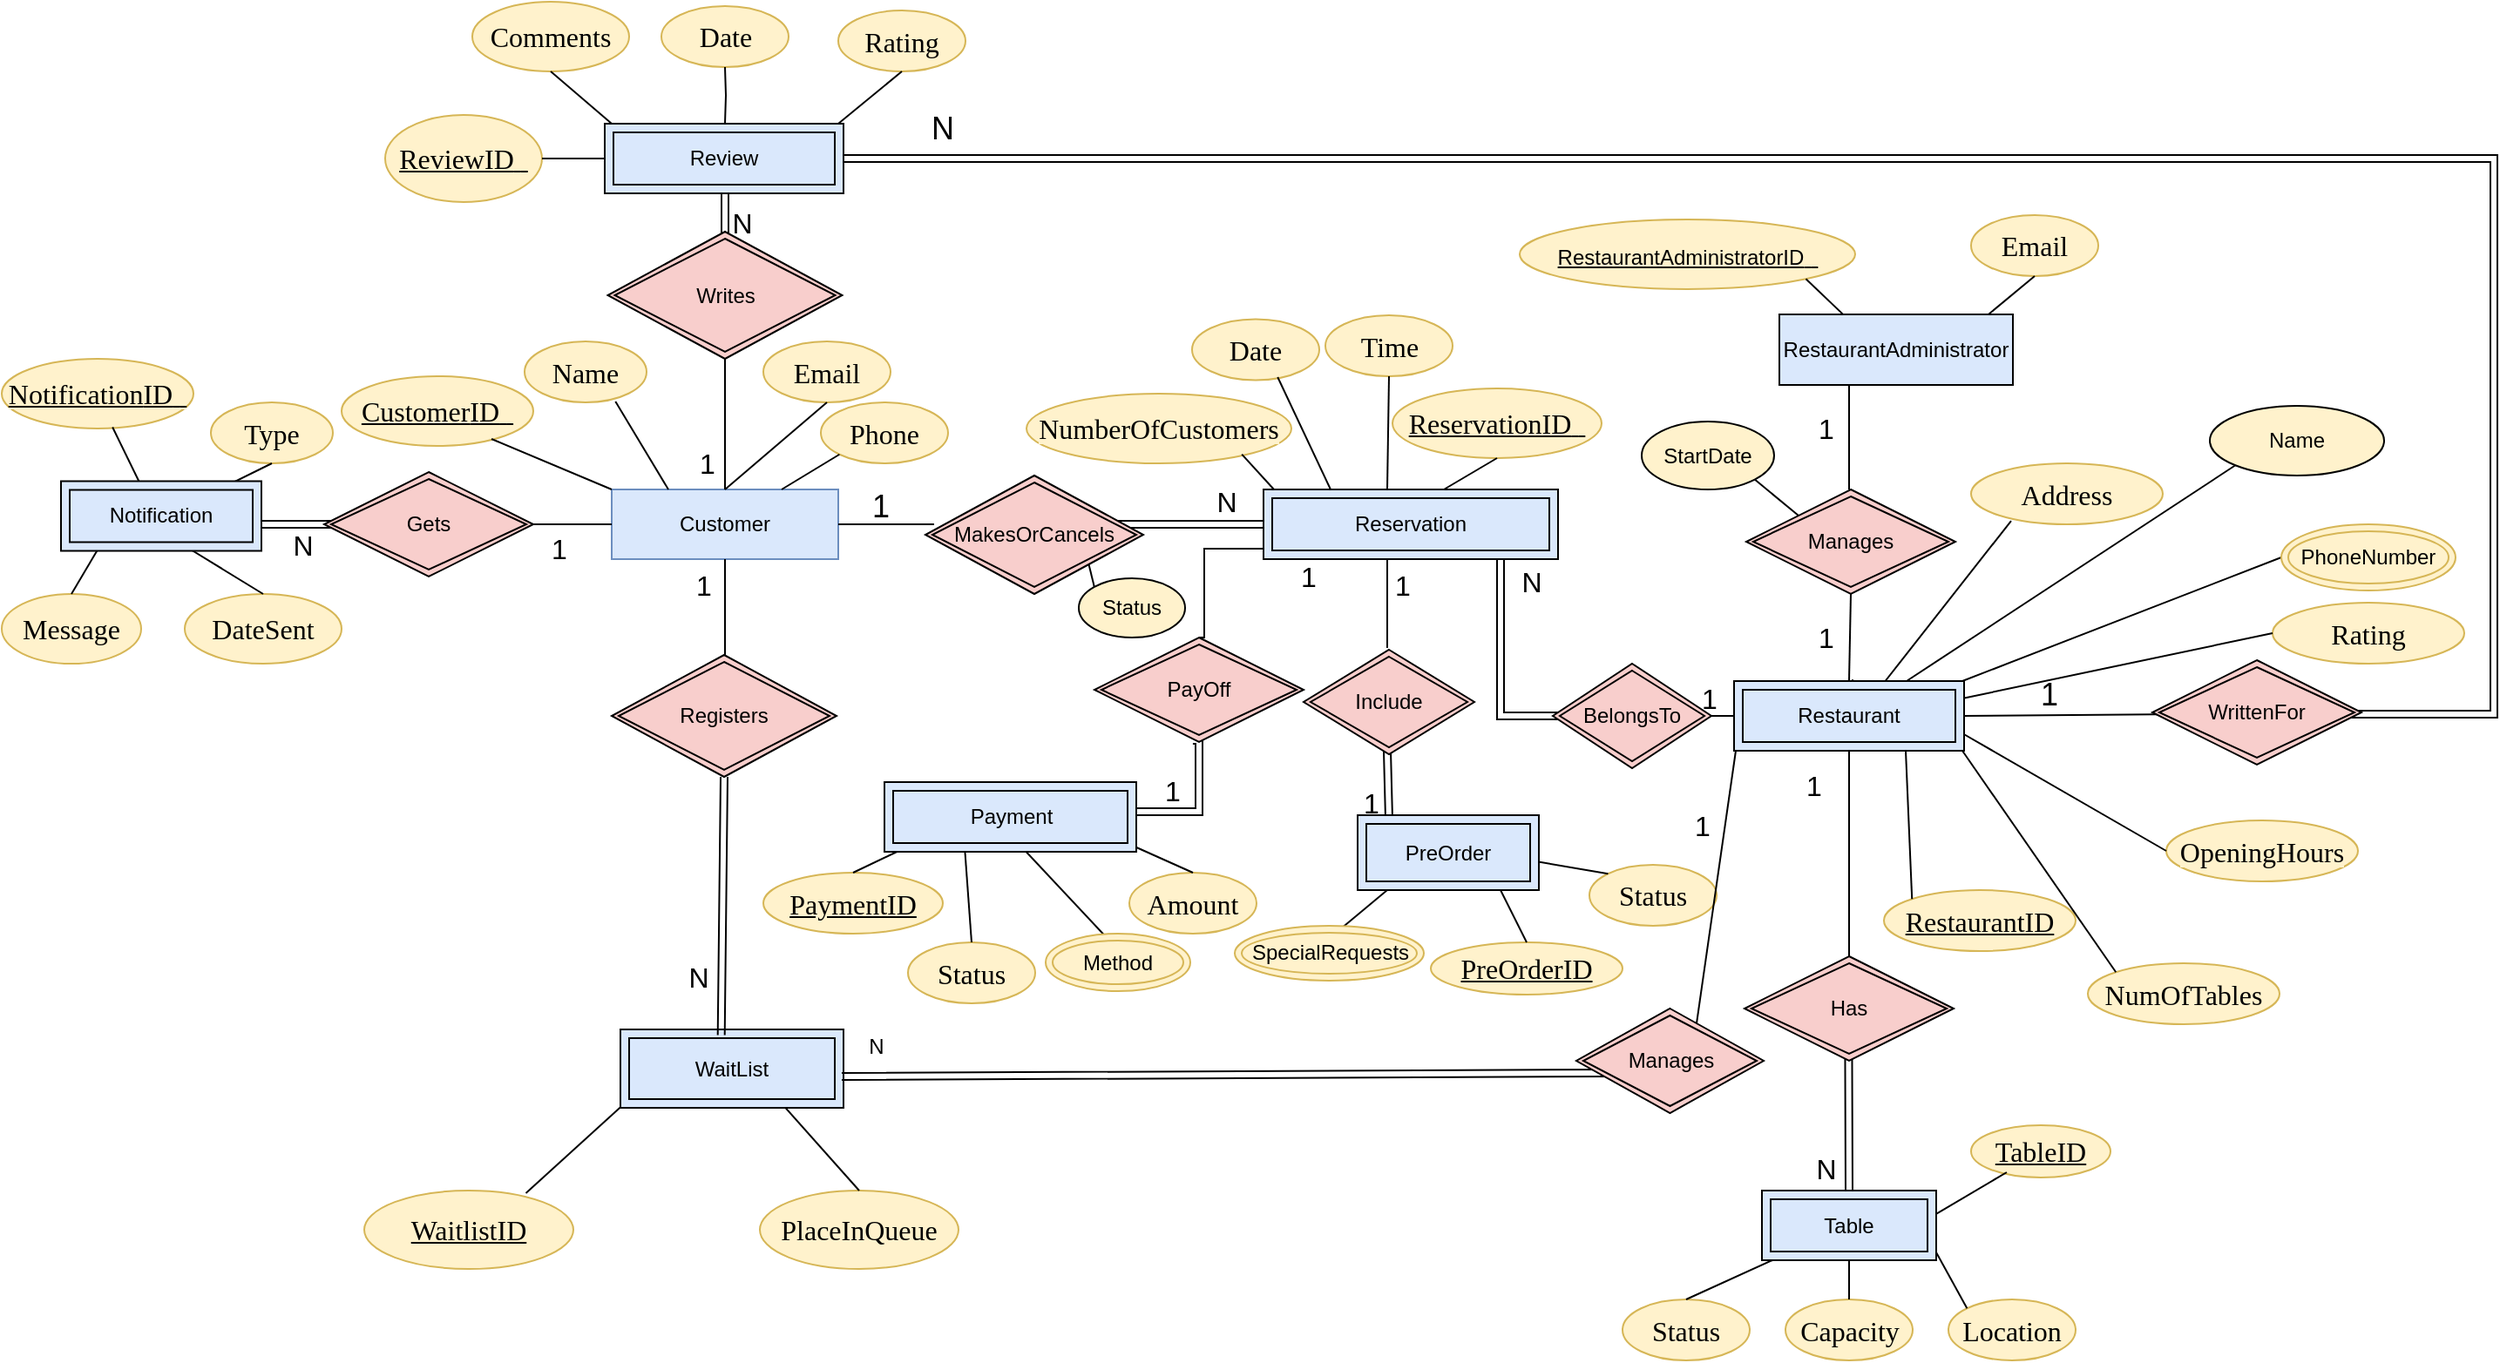 <mxfile version="25.0.3">
  <diagram id="C5RBs43oDa-KdzZeNtuy" name="Page-1">
    <mxGraphModel dx="2501" dy="738" grid="0" gridSize="10" guides="1" tooltips="1" connect="1" arrows="1" fold="1" page="1" pageScale="1" pageWidth="827" pageHeight="1169" math="0" shadow="0">
      <root>
        <mxCell id="WIyWlLk6GJQsqaUBKTNV-0" />
        <mxCell id="WIyWlLk6GJQsqaUBKTNV-1" parent="WIyWlLk6GJQsqaUBKTNV-0" />
        <mxCell id="VxdRvXpQJMo_E4zNavWg-3" value="Customer" style="rounded=0;whiteSpace=wrap;html=1;fillColor=#dae8fc;strokeColor=#6c8ebf;" parent="WIyWlLk6GJQsqaUBKTNV-1" vertex="1">
          <mxGeometry x="-470" y="495" width="130" height="40" as="geometry" />
        </mxCell>
        <mxCell id="VxdRvXpQJMo_E4zNavWg-17" value="" style="endArrow=none;html=1;rounded=0;exitX=1;exitY=0.5;exitDx=0;exitDy=0;entryX=0;entryY=0.5;entryDx=0;entryDy=0;" parent="WIyWlLk6GJQsqaUBKTNV-1" source="VxdRvXpQJMo_E4zNavWg-3" edge="1">
          <mxGeometry width="50" height="50" relative="1" as="geometry">
            <mxPoint x="-170" y="555" as="sourcePoint" />
            <mxPoint x="-285" y="515" as="targetPoint" />
          </mxGeometry>
        </mxCell>
        <mxCell id="VxdRvXpQJMo_E4zNavWg-24" value="" style="endArrow=none;html=1;rounded=0;exitX=1;exitY=0.5;exitDx=0;exitDy=0;entryX=0;entryY=0.5;entryDx=0;entryDy=0;" parent="WIyWlLk6GJQsqaUBKTNV-1" target="VxdRvXpQJMo_E4zNavWg-3" edge="1">
          <mxGeometry width="50" height="50" relative="1" as="geometry">
            <mxPoint x="-540" y="515" as="sourcePoint" />
            <mxPoint x="-500" y="515" as="targetPoint" />
          </mxGeometry>
        </mxCell>
        <mxCell id="VxdRvXpQJMo_E4zNavWg-30" value="" style="endArrow=none;html=1;rounded=0;entryX=0.5;entryY=1;entryDx=0;entryDy=0;" parent="WIyWlLk6GJQsqaUBKTNV-1" target="VxdRvXpQJMo_E4zNavWg-3" edge="1">
          <mxGeometry width="50" height="50" relative="1" as="geometry">
            <mxPoint x="-405" y="590" as="sourcePoint" />
            <mxPoint x="-280" y="575" as="targetPoint" />
          </mxGeometry>
        </mxCell>
        <mxCell id="VxdRvXpQJMo_E4zNavWg-53" value="" style="endArrow=none;html=1;rounded=0;entryX=0;entryY=0.5;entryDx=0;entryDy=0;exitX=1;exitY=0.5;exitDx=0;exitDy=0;" parent="WIyWlLk6GJQsqaUBKTNV-1" edge="1">
          <mxGeometry width="50" height="50" relative="1" as="geometry">
            <mxPoint x="150" y="625" as="sourcePoint" />
            <mxPoint x="175" y="625" as="targetPoint" />
          </mxGeometry>
        </mxCell>
        <mxCell id="VxdRvXpQJMo_E4zNavWg-55" value="&lt;span style=&quot;background-color: rgb(255, 242, 204);&quot;&gt;&lt;u&gt;&lt;span style=&quot;-webkit-user-drag: none; -webkit-tap-highlight-color: transparent; margin: 0px; padding: 0px; user-select: text; text-align: justify; white-space-collapse: preserve; font-size: 12pt; line-height: 19.425px; font-family: &amp;quot;Times New Roman&amp;quot;, &amp;quot;Times New Roman_EmbeddedFont&amp;quot;, &amp;quot;Times New Roman_MSFontService&amp;quot;, serif; font-variant-ligatures: none !important;&quot; class=&quot;TextRun Underlined UnderlinedGateOff SCXW181013911 BCX0&quot; lang=&quot;EL-GR&quot; data-contrast=&quot;auto&quot;&gt;&lt;span style=&quot;-webkit-user-drag: none; -webkit-tap-highlight-color: transparent; margin: 0px; padding: 0px; user-select: text;&quot; class=&quot;NormalTextRun SCXW181013911 BCX0&quot;&gt;Notification&lt;/span&gt;&lt;span style=&quot;-webkit-user-drag: none; -webkit-tap-highlight-color: transparent; margin: 0px; padding: 0px; user-select: text;&quot; class=&quot;NormalTextRun SCXW181013911 BCX0&quot;&gt;ID&lt;/span&gt;&lt;span style=&quot;-webkit-user-drag: none; -webkit-tap-highlight-color: transparent; margin: 0px; padding: 0px; user-select: text;&quot; class=&quot;NormalTextRun SCXW181013911 BCX0&quot;&gt; &lt;/span&gt;&lt;/span&gt;&lt;span style=&quot;-webkit-user-drag: none; -webkit-tap-highlight-color: transparent; margin: 0px; padding: 0px; user-select: text; text-align: justify; white-space-collapse: preserve; font-size: 12pt; line-height: 19.425px; font-family: &amp;quot;Times New Roman&amp;quot;, &amp;quot;Times New Roman_EmbeddedFont&amp;quot;, &amp;quot;Times New Roman_MSFontService&amp;quot;, serif;&quot; data-ccp-props=&quot;{}&quot; class=&quot;EOP SCXW181013911 BCX0&quot;&gt;&amp;nbsp;&lt;/span&gt;&lt;/u&gt;&lt;/span&gt;" style="ellipse;whiteSpace=wrap;html=1;fillColor=#fff2cc;strokeColor=#d6b656;" parent="WIyWlLk6GJQsqaUBKTNV-1" vertex="1">
          <mxGeometry x="-820" y="420" width="110" height="40" as="geometry" />
        </mxCell>
        <mxCell id="VxdRvXpQJMo_E4zNavWg-56" value="" style="endArrow=none;html=1;rounded=0;entryX=0.5;entryY=0;entryDx=0;entryDy=0;exitX=1;exitY=1;exitDx=0;exitDy=0;" parent="WIyWlLk6GJQsqaUBKTNV-1" edge="1">
          <mxGeometry width="50" height="50" relative="1" as="geometry">
            <mxPoint x="-756.425" y="459.256" as="sourcePoint" />
            <mxPoint x="-739" y="495" as="targetPoint" />
          </mxGeometry>
        </mxCell>
        <mxCell id="VxdRvXpQJMo_E4zNavWg-60" value="&lt;span style=&quot;background-color: rgb(255, 242, 204);&quot;&gt;&lt;u&gt;&lt;span style=&quot;-webkit-user-drag: none; -webkit-tap-highlight-color: transparent; margin: 0px; padding: 0px; user-select: text; text-align: justify; white-space-collapse: preserve; font-size: 12pt; line-height: 19.425px; font-family: &amp;quot;Times New Roman&amp;quot;, &amp;quot;Times New Roman_EmbeddedFont&amp;quot;, &amp;quot;Times New Roman_MSFontService&amp;quot;, serif; font-variant-ligatures: none !important;&quot; class=&quot;TextRun Underlined UnderlinedGateOff SCXW181013911 BCX0&quot; lang=&quot;EL-GR&quot; data-contrast=&quot;auto&quot;&gt;&lt;span style=&quot;-webkit-user-drag: none; -webkit-tap-highlight-color: transparent; margin: 0px; padding: 0px; user-select: text;&quot; class=&quot;NormalTextRun SCXW181013911 BCX0&quot;&gt;Review&lt;/span&gt;&lt;span style=&quot;-webkit-user-drag: none; -webkit-tap-highlight-color: transparent; margin: 0px; padding: 0px; user-select: text;&quot; class=&quot;NormalTextRun SCXW181013911 BCX0&quot;&gt;ID&lt;/span&gt;&lt;span style=&quot;-webkit-user-drag: none; -webkit-tap-highlight-color: transparent; margin: 0px; padding: 0px; user-select: text;&quot; class=&quot;NormalTextRun SCXW181013911 BCX0&quot;&gt; &lt;/span&gt;&lt;/span&gt;&lt;span style=&quot;-webkit-user-drag: none; -webkit-tap-highlight-color: transparent; margin: 0px; padding: 0px; user-select: text; text-align: justify; white-space-collapse: preserve; font-size: 12pt; line-height: 19.425px; font-family: &amp;quot;Times New Roman&amp;quot;, &amp;quot;Times New Roman_EmbeddedFont&amp;quot;, &amp;quot;Times New Roman_MSFontService&amp;quot;, serif;&quot; data-ccp-props=&quot;{}&quot; class=&quot;EOP SCXW181013911 BCX0&quot;&gt;&amp;nbsp;&lt;/span&gt;&lt;/u&gt;&lt;/span&gt;" style="ellipse;whiteSpace=wrap;html=1;fillColor=#fff2cc;strokeColor=#d6b656;" parent="WIyWlLk6GJQsqaUBKTNV-1" vertex="1">
          <mxGeometry x="-600" y="280" width="90" height="50" as="geometry" />
        </mxCell>
        <mxCell id="VxdRvXpQJMo_E4zNavWg-61" value="&lt;span style=&quot;background-color: rgb(255, 242, 204);&quot;&gt;&lt;u&gt;&lt;span style=&quot;-webkit-user-drag: none; -webkit-tap-highlight-color: transparent; margin: 0px; padding: 0px; user-select: text; text-align: justify; white-space-collapse: preserve; font-size: 12pt; line-height: 19.425px; font-family: &amp;quot;Times New Roman&amp;quot;, &amp;quot;Times New Roman_EmbeddedFont&amp;quot;, &amp;quot;Times New Roman_MSFontService&amp;quot;, serif; font-variant-ligatures: none !important;&quot; class=&quot;TextRun Underlined UnderlinedGateOff SCXW181013911 BCX0&quot; lang=&quot;EL-GR&quot; data-contrast=&quot;auto&quot;&gt;&lt;span style=&quot;-webkit-user-drag: none; -webkit-tap-highlight-color: transparent; margin: 0px; padding: 0px; user-select: text;&quot; class=&quot;NormalTextRun SCXW181013911 BCX0&quot;&gt;Customer&lt;/span&gt;&lt;span style=&quot;-webkit-user-drag: none; -webkit-tap-highlight-color: transparent; margin: 0px; padding: 0px; user-select: text;&quot; class=&quot;NormalTextRun SCXW181013911 BCX0&quot;&gt;ID&lt;/span&gt;&lt;span style=&quot;-webkit-user-drag: none; -webkit-tap-highlight-color: transparent; margin: 0px; padding: 0px; user-select: text;&quot; class=&quot;NormalTextRun SCXW181013911 BCX0&quot;&gt; &lt;/span&gt;&lt;/span&gt;&lt;span style=&quot;-webkit-user-drag: none; -webkit-tap-highlight-color: transparent; margin: 0px; padding: 0px; user-select: text; text-align: justify; white-space-collapse: preserve; font-size: 12pt; line-height: 19.425px; font-family: &amp;quot;Times New Roman&amp;quot;, &amp;quot;Times New Roman_EmbeddedFont&amp;quot;, &amp;quot;Times New Roman_MSFontService&amp;quot;, serif;&quot; data-ccp-props=&quot;{}&quot; class=&quot;EOP SCXW181013911 BCX0&quot;&gt;&amp;nbsp;&lt;/span&gt;&lt;/u&gt;&lt;/span&gt;" style="ellipse;whiteSpace=wrap;html=1;fillColor=#fff2cc;strokeColor=#d6b656;" parent="WIyWlLk6GJQsqaUBKTNV-1" vertex="1">
          <mxGeometry x="-625" y="430" width="110" height="40" as="geometry" />
        </mxCell>
        <mxCell id="VxdRvXpQJMo_E4zNavWg-62" value="&lt;u&gt;&lt;span style=&quot;background-color: rgb(255, 242, 204);&quot;&gt;&lt;span style=&quot;-webkit-user-drag: none; -webkit-tap-highlight-color: transparent; margin: 0px; padding: 0px; user-select: text; text-align: justify; white-space-collapse: preserve; font-size: 12pt; line-height: 19.425px; font-family: &amp;quot;Times New Roman&amp;quot;, &amp;quot;Times New Roman_EmbeddedFont&amp;quot;, &amp;quot;Times New Roman_MSFontService&amp;quot;, serif; font-variant-ligatures: none !important;&quot; class=&quot;TextRun Underlined UnderlinedGateOff SCXW181013911 BCX0&quot; lang=&quot;EL-GR&quot; data-contrast=&quot;auto&quot;&gt;&lt;span style=&quot;-webkit-user-drag: none; -webkit-tap-highlight-color: transparent; margin: 0px; padding: 0px; user-select: text;&quot; class=&quot;NormalTextRun SCXW181013911 BCX0&quot;&gt;ReservationID&lt;/span&gt;&lt;/span&gt;&lt;/span&gt;&lt;span style=&quot;white-space-collapse: preserve; -webkit-user-drag: none; -webkit-tap-highlight-color: transparent; margin: 0px; padding: 0px; user-select: text; text-align: justify; font-size: 12pt; line-height: 19.425px; font-family: &amp;quot;Times New Roman&amp;quot;, &amp;quot;Times New Roman_EmbeddedFont&amp;quot;, &amp;quot;Times New Roman_MSFontService&amp;quot;, serif; font-variant-ligatures: none !important;&quot; class=&quot;TextRun Underlined UnderlinedGateOff SCXW181013911 BCX0&quot; lang=&quot;EL-GR&quot; data-contrast=&quot;auto&quot;&gt;&lt;span style=&quot;-webkit-user-drag: none; -webkit-tap-highlight-color: transparent; margin: 0px; padding: 0px; user-select: text;&quot; class=&quot;NormalTextRun SCXW181013911 BCX0&quot;&gt; &lt;/span&gt;&lt;/span&gt;&lt;span style=&quot;white-space-collapse: preserve; -webkit-user-drag: none; -webkit-tap-highlight-color: transparent; margin: 0px; padding: 0px; user-select: text; text-align: justify; font-size: 12pt; line-height: 19.425px; font-family: &amp;quot;Times New Roman&amp;quot;, &amp;quot;Times New Roman_EmbeddedFont&amp;quot;, &amp;quot;Times New Roman_MSFontService&amp;quot;, serif;&quot; data-ccp-props=&quot;{}&quot; class=&quot;EOP SCXW181013911 BCX0&quot;&gt;&amp;nbsp;&lt;/span&gt;&lt;/u&gt;" style="ellipse;whiteSpace=wrap;html=1;fillColor=#fff2cc;strokeColor=#d6b656;" parent="WIyWlLk6GJQsqaUBKTNV-1" vertex="1">
          <mxGeometry x="-22" y="437" width="120" height="40" as="geometry" />
        </mxCell>
        <mxCell id="VxdRvXpQJMo_E4zNavWg-63" value="&lt;div style=&quot;text-align: justify;&quot;&gt;&lt;font face=&quot;Times New Roman, Times New Roman_EmbeddedFont, Times New Roman_MSFontService, serif&quot;&gt;&lt;span style=&quot;font-size: 16px; font-variant-ligatures: none; white-space-collapse: preserve; background-color: rgb(255, 242, 204);&quot;&gt;&lt;u&gt;WaitlistID&lt;/u&gt;&lt;/span&gt;&lt;/font&gt;&lt;/div&gt;" style="ellipse;whiteSpace=wrap;html=1;fillColor=#fff2cc;strokeColor=#d6b656;" parent="WIyWlLk6GJQsqaUBKTNV-1" vertex="1">
          <mxGeometry x="-612" y="897.5" width="120" height="45" as="geometry" />
        </mxCell>
        <mxCell id="VxdRvXpQJMo_E4zNavWg-64" value="&lt;div style=&quot;text-align: justify;&quot;&gt;&lt;font face=&quot;Times New Roman, Times New Roman_EmbeddedFont, Times New Roman_MSFontService, serif&quot;&gt;&lt;span style=&quot;font-size: 16px; font-variant-ligatures: none; white-space-collapse: preserve; background-color: rgb(255, 242, 204);&quot;&gt;&lt;u&gt;PaymentID&lt;/u&gt;&lt;/span&gt;&lt;/font&gt;&lt;/div&gt;" style="ellipse;whiteSpace=wrap;html=1;fillColor=#fff2cc;strokeColor=#d6b656;" parent="WIyWlLk6GJQsqaUBKTNV-1" vertex="1">
          <mxGeometry x="-383" y="715" width="103" height="35" as="geometry" />
        </mxCell>
        <mxCell id="VxdRvXpQJMo_E4zNavWg-66" value="&lt;div style=&quot;text-align: justify;&quot;&gt;&lt;font face=&quot;Times New Roman, Times New Roman_EmbeddedFont, Times New Roman_MSFontService, serif&quot;&gt;&lt;span style=&quot;font-size: 16px; font-variant-ligatures: none; white-space-collapse: preserve; background-color: rgb(255, 242, 204);&quot;&gt;&lt;u&gt;PreOrderID&lt;/u&gt;&lt;/span&gt;&lt;/font&gt;&lt;/div&gt;" style="ellipse;whiteSpace=wrap;html=1;fillColor=#fff2cc;strokeColor=#d6b656;" parent="WIyWlLk6GJQsqaUBKTNV-1" vertex="1">
          <mxGeometry y="755" width="110" height="30" as="geometry" />
        </mxCell>
        <mxCell id="VxdRvXpQJMo_E4zNavWg-67" value="&lt;div style=&quot;text-align: justify;&quot;&gt;&lt;font face=&quot;Times New Roman, Times New Roman_EmbeddedFont, Times New Roman_MSFontService, serif&quot;&gt;&lt;span style=&quot;font-size: 16px; font-variant-ligatures: none; white-space-collapse: preserve; background-color: rgb(255, 242, 204);&quot;&gt;&lt;u&gt;TableID&lt;/u&gt;&lt;/span&gt;&lt;/font&gt;&lt;/div&gt;" style="ellipse;whiteSpace=wrap;html=1;fillColor=#fff2cc;strokeColor=#d6b656;" parent="WIyWlLk6GJQsqaUBKTNV-1" vertex="1">
          <mxGeometry x="310" y="860" width="80" height="30" as="geometry" />
        </mxCell>
        <mxCell id="VxdRvXpQJMo_E4zNavWg-68" value="&lt;u&gt;RestaurantAdministratorID&lt;span style=&quot;background-color: rgb(255, 242, 204);&quot;&gt;&lt;span style=&quot;-webkit-user-drag: none; -webkit-tap-highlight-color: transparent; margin: 0px; padding: 0px; user-select: text; text-align: justify; white-space-collapse: preserve; font-size: 12pt; line-height: 19.425px; font-family: &amp;quot;Times New Roman&amp;quot;, &amp;quot;Times New Roman_EmbeddedFont&amp;quot;, &amp;quot;Times New Roman_MSFontService&amp;quot;, serif; font-variant-ligatures: none !important;&quot; class=&quot;TextRun Underlined UnderlinedGateOff SCXW181013911 BCX0&quot; lang=&quot;EL-GR&quot; data-contrast=&quot;auto&quot;&gt;&lt;span style=&quot;-webkit-user-drag: none; -webkit-tap-highlight-color: transparent; margin: 0px; padding: 0px; user-select: text;&quot; class=&quot;NormalTextRun SCXW181013911 BCX0&quot;&gt; &lt;/span&gt;&lt;/span&gt;&lt;span style=&quot;-webkit-user-drag: none; -webkit-tap-highlight-color: transparent; margin: 0px; padding: 0px; user-select: text; text-align: justify; white-space-collapse: preserve; font-size: 12pt; line-height: 19.425px; font-family: &amp;quot;Times New Roman&amp;quot;, &amp;quot;Times New Roman_EmbeddedFont&amp;quot;, &amp;quot;Times New Roman_MSFontService&amp;quot;, serif;&quot; data-ccp-props=&quot;{}&quot; class=&quot;EOP SCXW181013911 BCX0&quot;&gt;&amp;nbsp;&lt;/span&gt;&lt;/span&gt;&lt;/u&gt;" style="ellipse;whiteSpace=wrap;html=1;fillColor=#fff2cc;strokeColor=#d6b656;" parent="WIyWlLk6GJQsqaUBKTNV-1" vertex="1">
          <mxGeometry x="51" y="340" width="192.5" height="40" as="geometry" />
        </mxCell>
        <mxCell id="VxdRvXpQJMo_E4zNavWg-69" value="&lt;div style=&quot;text-align: justify;&quot;&gt;&lt;font face=&quot;Times New Roman, Times New Roman_EmbeddedFont, Times New Roman_MSFontService, serif&quot;&gt;&lt;span style=&quot;font-size: 16px; font-variant-ligatures: none; white-space-collapse: preserve; background-color: rgb(255, 242, 204);&quot;&gt;&lt;u&gt;RestaurantID&lt;/u&gt;&lt;/span&gt;&lt;/font&gt;&lt;/div&gt;" style="ellipse;whiteSpace=wrap;html=1;fillColor=#fff2cc;strokeColor=#d6b656;" parent="WIyWlLk6GJQsqaUBKTNV-1" vertex="1">
          <mxGeometry x="260" y="725" width="110" height="35" as="geometry" />
        </mxCell>
        <mxCell id="VxdRvXpQJMo_E4zNavWg-70" value="" style="endArrow=none;html=1;rounded=0;entryX=0;entryY=0;entryDx=0;entryDy=0;exitX=0.782;exitY=0.9;exitDx=0;exitDy=0;exitPerimeter=0;" parent="WIyWlLk6GJQsqaUBKTNV-1" source="VxdRvXpQJMo_E4zNavWg-61" target="VxdRvXpQJMo_E4zNavWg-3" edge="1">
          <mxGeometry width="50" height="50" relative="1" as="geometry">
            <mxPoint x="-300" y="625" as="sourcePoint" />
            <mxPoint x="-500" y="495" as="targetPoint" />
          </mxGeometry>
        </mxCell>
        <mxCell id="VxdRvXpQJMo_E4zNavWg-71" value="" style="endArrow=none;html=1;rounded=0;entryX=0;entryY=1;entryDx=0;entryDy=0;exitX=0.5;exitY=0;exitDx=0;exitDy=0;" parent="WIyWlLk6GJQsqaUBKTNV-1" source="VxdRvXpQJMo_E4zNavWg-64" edge="1">
          <mxGeometry width="50" height="50" relative="1" as="geometry">
            <mxPoint x="-200" y="625" as="sourcePoint" />
            <mxPoint x="-300" y="700" as="targetPoint" />
          </mxGeometry>
        </mxCell>
        <mxCell id="VxdRvXpQJMo_E4zNavWg-72" value="" style="endArrow=none;html=1;rounded=0;entryX=1;entryY=0.5;entryDx=0;entryDy=0;exitX=0;exitY=0.5;exitDx=0;exitDy=0;" parent="WIyWlLk6GJQsqaUBKTNV-1" target="VxdRvXpQJMo_E4zNavWg-60" edge="1">
          <mxGeometry width="50" height="50" relative="1" as="geometry">
            <mxPoint x="-470" y="305" as="sourcePoint" />
            <mxPoint x="-150" y="575" as="targetPoint" />
          </mxGeometry>
        </mxCell>
        <mxCell id="VxdRvXpQJMo_E4zNavWg-73" value="" style="endArrow=none;html=1;rounded=0;entryX=0;entryY=0.75;entryDx=0;entryDy=0;exitX=0.773;exitY=0.033;exitDx=0;exitDy=0;exitPerimeter=0;" parent="WIyWlLk6GJQsqaUBKTNV-1" source="VxdRvXpQJMo_E4zNavWg-63" edge="1">
          <mxGeometry width="50" height="50" relative="1" as="geometry">
            <mxPoint x="-300" y="625" as="sourcePoint" />
            <mxPoint x="-453" y="838.75" as="targetPoint" />
          </mxGeometry>
        </mxCell>
        <mxCell id="VxdRvXpQJMo_E4zNavWg-74" value="" style="endArrow=none;html=1;rounded=0;entryX=0.456;entryY=0.042;entryDx=0;entryDy=0;exitX=1;exitY=1;exitDx=0;exitDy=0;entryPerimeter=0;" parent="WIyWlLk6GJQsqaUBKTNV-1" source="VxdRvXpQJMo_E4zNavWg-68" edge="1">
          <mxGeometry width="50" height="50" relative="1" as="geometry">
            <mxPoint x="-200" y="625" as="sourcePoint" />
            <mxPoint x="238.856" y="396.68" as="targetPoint" />
          </mxGeometry>
        </mxCell>
        <mxCell id="VxdRvXpQJMo_E4zNavWg-76" value="" style="endArrow=none;html=1;rounded=0;entryX=0.5;entryY=1;entryDx=0;entryDy=0;exitX=0.75;exitY=0;exitDx=0;exitDy=0;" parent="WIyWlLk6GJQsqaUBKTNV-1" target="VxdRvXpQJMo_E4zNavWg-62" edge="1">
          <mxGeometry width="50" height="50" relative="1" as="geometry">
            <mxPoint x="7.5" y="495" as="sourcePoint" />
            <mxPoint x="-150" y="575" as="targetPoint" />
          </mxGeometry>
        </mxCell>
        <mxCell id="VxdRvXpQJMo_E4zNavWg-77" value="" style="endArrow=none;html=1;rounded=0;entryX=0;entryY=0;entryDx=0;entryDy=0;exitX=0.75;exitY=1;exitDx=0;exitDy=0;" parent="WIyWlLk6GJQsqaUBKTNV-1" target="VxdRvXpQJMo_E4zNavWg-69" edge="1">
          <mxGeometry width="50" height="50" relative="1" as="geometry">
            <mxPoint x="272.5" y="645" as="sourcePoint" />
            <mxPoint x="-150" y="575" as="targetPoint" />
          </mxGeometry>
        </mxCell>
        <mxCell id="VxdRvXpQJMo_E4zNavWg-79" value="" style="endArrow=none;html=1;rounded=0;entryX=0.987;entryY=0.354;entryDx=0;entryDy=0;exitX=0.256;exitY=0.9;exitDx=0;exitDy=0;exitPerimeter=0;entryPerimeter=0;" parent="WIyWlLk6GJQsqaUBKTNV-1" source="VxdRvXpQJMo_E4zNavWg-67" edge="1">
          <mxGeometry width="50" height="50" relative="1" as="geometry">
            <mxPoint x="-200" y="625" as="sourcePoint" />
            <mxPoint x="288.7" y="911.66" as="targetPoint" />
          </mxGeometry>
        </mxCell>
        <mxCell id="VxdRvXpQJMo_E4zNavWg-80" value="" style="endArrow=none;html=1;rounded=0;entryX=1;entryY=1;entryDx=0;entryDy=0;exitX=0.5;exitY=0;exitDx=0;exitDy=0;" parent="WIyWlLk6GJQsqaUBKTNV-1" source="VxdRvXpQJMo_E4zNavWg-66" edge="1">
          <mxGeometry width="50" height="50" relative="1" as="geometry">
            <mxPoint x="-200" y="625" as="sourcePoint" />
            <mxPoint x="40" y="725" as="targetPoint" />
          </mxGeometry>
        </mxCell>
        <mxCell id="VxdRvXpQJMo_E4zNavWg-81" value="&lt;div style=&quot;text-align: justify;&quot;&gt;&lt;font face=&quot;Times New Roman, Times New Roman_EmbeddedFont, Times New Roman_MSFontService, serif&quot;&gt;&lt;span style=&quot;font-size: 16px; font-variant-ligatures: none; white-space-collapse: preserve; background-color: rgb(255, 242, 204);&quot;&gt;Address&lt;/span&gt;&lt;/font&gt;&lt;/div&gt;" style="ellipse;whiteSpace=wrap;html=1;fillColor=#fff2cc;strokeColor=#d6b656;" parent="WIyWlLk6GJQsqaUBKTNV-1" vertex="1">
          <mxGeometry x="310" y="480" width="110" height="35" as="geometry" />
        </mxCell>
        <mxCell id="VxdRvXpQJMo_E4zNavWg-83" value="&lt;div style=&quot;text-align: justify;&quot;&gt;&lt;font face=&quot;Times New Roman, Times New Roman_EmbeddedFont, Times New Roman_MSFontService, serif&quot;&gt;&lt;span style=&quot;font-size: 16px; font-variant-ligatures: none; white-space-collapse: preserve; background-color: rgb(255, 242, 204);&quot;&gt;Rating&lt;/span&gt;&lt;/font&gt;&lt;/div&gt;" style="ellipse;whiteSpace=wrap;html=1;fillColor=#fff2cc;strokeColor=#d6b656;" parent="WIyWlLk6GJQsqaUBKTNV-1" vertex="1">
          <mxGeometry x="483" y="560" width="110" height="35" as="geometry" />
        </mxCell>
        <mxCell id="VxdRvXpQJMo_E4zNavWg-84" value="&lt;div style=&quot;text-align: justify;&quot;&gt;&lt;font face=&quot;Times New Roman, Times New Roman_EmbeddedFont, Times New Roman_MSFontService, serif&quot;&gt;&lt;span style=&quot;font-size: 16px; font-variant-ligatures: none; white-space-collapse: preserve; background-color: rgb(255, 242, 204);&quot;&gt;OpeningHours&lt;/span&gt;&lt;/font&gt;&lt;/div&gt;" style="ellipse;whiteSpace=wrap;html=1;fillColor=#fff2cc;strokeColor=#d6b656;" parent="WIyWlLk6GJQsqaUBKTNV-1" vertex="1">
          <mxGeometry x="422" y="685" width="110" height="35" as="geometry" />
        </mxCell>
        <mxCell id="VxdRvXpQJMo_E4zNavWg-91" value="" style="endArrow=none;html=1;rounded=0;entryX=0.209;entryY=0.943;entryDx=0;entryDy=0;entryPerimeter=0;" parent="WIyWlLk6GJQsqaUBKTNV-1" target="VxdRvXpQJMo_E4zNavWg-81" edge="1">
          <mxGeometry width="50" height="50" relative="1" as="geometry">
            <mxPoint x="260" y="606" as="sourcePoint" />
            <mxPoint x="230" y="590" as="targetPoint" />
          </mxGeometry>
        </mxCell>
        <mxCell id="VxdRvXpQJMo_E4zNavWg-92" value="" style="endArrow=none;html=1;rounded=0;entryX=0;entryY=0.5;entryDx=0;entryDy=0;exitX=1;exitY=0;exitDx=0;exitDy=0;" parent="WIyWlLk6GJQsqaUBKTNV-1" target="1hMTyV5PMrLRTY3RI_EV-22" edge="1">
          <mxGeometry width="50" height="50" relative="1" as="geometry">
            <mxPoint x="305" y="605" as="sourcePoint" />
            <mxPoint x="475.0" y="508.5" as="targetPoint" />
          </mxGeometry>
        </mxCell>
        <mxCell id="VxdRvXpQJMo_E4zNavWg-93" value="" style="endArrow=none;html=1;rounded=0;entryX=0;entryY=0.5;entryDx=0;entryDy=0;exitX=1;exitY=0.25;exitDx=0;exitDy=0;" parent="WIyWlLk6GJQsqaUBKTNV-1" target="VxdRvXpQJMo_E4zNavWg-83" edge="1">
          <mxGeometry width="50" height="50" relative="1" as="geometry">
            <mxPoint x="305" y="615" as="sourcePoint" />
            <mxPoint x="230" y="590" as="targetPoint" />
          </mxGeometry>
        </mxCell>
        <mxCell id="VxdRvXpQJMo_E4zNavWg-94" value="" style="endArrow=none;html=1;rounded=0;entryX=0;entryY=0.5;entryDx=0;entryDy=0;exitX=1;exitY=0.75;exitDx=0;exitDy=0;" parent="WIyWlLk6GJQsqaUBKTNV-1" target="VxdRvXpQJMo_E4zNavWg-84" edge="1">
          <mxGeometry width="50" height="50" relative="1" as="geometry">
            <mxPoint x="305" y="635" as="sourcePoint" />
            <mxPoint x="230" y="590" as="targetPoint" />
          </mxGeometry>
        </mxCell>
        <mxCell id="VxdRvXpQJMo_E4zNavWg-95" value="&lt;div style=&quot;text-align: justify;&quot;&gt;&lt;font face=&quot;Times New Roman, Times New Roman_EmbeddedFont, Times New Roman_MSFontService, serif&quot;&gt;&lt;span style=&quot;font-size: 16px; font-variant-ligatures: none; white-space-collapse: preserve; background-color: rgb(255, 242, 204);&quot;&gt;NumOfTables&lt;/span&gt;&lt;/font&gt;&lt;/div&gt;" style="ellipse;whiteSpace=wrap;html=1;fillColor=#fff2cc;strokeColor=#d6b656;" parent="WIyWlLk6GJQsqaUBKTNV-1" vertex="1">
          <mxGeometry x="377" y="767" width="110" height="35" as="geometry" />
        </mxCell>
        <mxCell id="VxdRvXpQJMo_E4zNavWg-96" value="" style="endArrow=none;html=1;rounded=0;entryX=0;entryY=0;entryDx=0;entryDy=0;exitX=1;exitY=1;exitDx=0;exitDy=0;" parent="WIyWlLk6GJQsqaUBKTNV-1" target="VxdRvXpQJMo_E4zNavWg-95" edge="1">
          <mxGeometry width="50" height="50" relative="1" as="geometry">
            <mxPoint x="305" y="645" as="sourcePoint" />
            <mxPoint x="230" y="590" as="targetPoint" />
          </mxGeometry>
        </mxCell>
        <mxCell id="VxdRvXpQJMo_E4zNavWg-97" value="&lt;div style=&quot;text-align: justify;&quot;&gt;&lt;font face=&quot;Times New Roman, Times New Roman_EmbeddedFont, Times New Roman_MSFontService, serif&quot;&gt;&lt;span style=&quot;font-size: 16px; font-variant-ligatures: none; white-space-collapse: preserve; background-color: rgb(255, 242, 204);&quot;&gt;Name&lt;/span&gt;&lt;/font&gt;&lt;/div&gt;" style="ellipse;whiteSpace=wrap;html=1;fillColor=#fff2cc;strokeColor=#d6b656;" parent="WIyWlLk6GJQsqaUBKTNV-1" vertex="1">
          <mxGeometry x="-520" y="410" width="70" height="35" as="geometry" />
        </mxCell>
        <mxCell id="VxdRvXpQJMo_E4zNavWg-98" value="&lt;div style=&quot;text-align: justify;&quot;&gt;&lt;font face=&quot;Times New Roman, Times New Roman_EmbeddedFont, Times New Roman_MSFontService, serif&quot;&gt;&lt;span style=&quot;font-size: 16px; font-variant-ligatures: none; white-space-collapse: preserve; background-color: rgb(255, 242, 204);&quot;&gt;Email&lt;/span&gt;&lt;/font&gt;&lt;/div&gt;" style="ellipse;whiteSpace=wrap;html=1;fillColor=#fff2cc;strokeColor=#d6b656;" parent="WIyWlLk6GJQsqaUBKTNV-1" vertex="1">
          <mxGeometry x="-383" y="410" width="73" height="35" as="geometry" />
        </mxCell>
        <mxCell id="VxdRvXpQJMo_E4zNavWg-100" value="&lt;div style=&quot;text-align: justify;&quot;&gt;&lt;font face=&quot;Times New Roman, Times New Roman_EmbeddedFont, Times New Roman_MSFontService, serif&quot;&gt;&lt;span style=&quot;font-size: 16px; font-variant-ligatures: none; white-space-collapse: preserve; background-color: rgb(255, 242, 204);&quot;&gt;Phone&lt;/span&gt;&lt;/font&gt;&lt;/div&gt;" style="ellipse;whiteSpace=wrap;html=1;fillColor=#fff2cc;strokeColor=#d6b656;" parent="WIyWlLk6GJQsqaUBKTNV-1" vertex="1">
          <mxGeometry x="-350" y="445" width="73" height="35" as="geometry" />
        </mxCell>
        <mxCell id="VxdRvXpQJMo_E4zNavWg-101" value="" style="endArrow=none;html=1;rounded=0;entryX=0.745;entryY=0.986;entryDx=0;entryDy=0;entryPerimeter=0;exitX=0.25;exitY=0;exitDx=0;exitDy=0;" parent="WIyWlLk6GJQsqaUBKTNV-1" source="VxdRvXpQJMo_E4zNavWg-3" target="VxdRvXpQJMo_E4zNavWg-97" edge="1">
          <mxGeometry width="50" height="50" relative="1" as="geometry">
            <mxPoint x="-430" y="570" as="sourcePoint" />
            <mxPoint x="-380" y="520" as="targetPoint" />
          </mxGeometry>
        </mxCell>
        <mxCell id="VxdRvXpQJMo_E4zNavWg-102" value="" style="endArrow=none;html=1;rounded=0;entryX=0.5;entryY=1;entryDx=0;entryDy=0;exitX=0.5;exitY=0;exitDx=0;exitDy=0;" parent="WIyWlLk6GJQsqaUBKTNV-1" source="VxdRvXpQJMo_E4zNavWg-3" target="VxdRvXpQJMo_E4zNavWg-98" edge="1">
          <mxGeometry width="50" height="50" relative="1" as="geometry">
            <mxPoint x="-430" y="570" as="sourcePoint" />
            <mxPoint x="-380" y="520" as="targetPoint" />
          </mxGeometry>
        </mxCell>
        <mxCell id="VxdRvXpQJMo_E4zNavWg-103" value="" style="endArrow=none;html=1;rounded=0;entryX=0;entryY=1;entryDx=0;entryDy=0;exitX=0.75;exitY=0;exitDx=0;exitDy=0;" parent="WIyWlLk6GJQsqaUBKTNV-1" source="VxdRvXpQJMo_E4zNavWg-3" target="VxdRvXpQJMo_E4zNavWg-100" edge="1">
          <mxGeometry width="50" height="50" relative="1" as="geometry">
            <mxPoint x="-430" y="570" as="sourcePoint" />
            <mxPoint x="-380" y="520" as="targetPoint" />
            <Array as="points" />
          </mxGeometry>
        </mxCell>
        <mxCell id="VxdRvXpQJMo_E4zNavWg-104" value="&lt;div style=&quot;text-align: justify;&quot;&gt;&lt;font face=&quot;Times New Roman, Times New Roman_EmbeddedFont, Times New Roman_MSFontService, serif&quot;&gt;&lt;span style=&quot;font-size: 16px; font-variant-ligatures: none; white-space-collapse: preserve; background-color: rgb(255, 242, 204);&quot;&gt;Status&lt;/span&gt;&lt;/font&gt;&lt;/div&gt;" style="ellipse;whiteSpace=wrap;html=1;fillColor=#fff2cc;strokeColor=#d6b656;" parent="WIyWlLk6GJQsqaUBKTNV-1" vertex="1">
          <mxGeometry x="110" y="960" width="73" height="35" as="geometry" />
        </mxCell>
        <mxCell id="VxdRvXpQJMo_E4zNavWg-105" value="&lt;div style=&quot;text-align: justify;&quot;&gt;&lt;font face=&quot;Times New Roman, Times New Roman_EmbeddedFont, Times New Roman_MSFontService, serif&quot;&gt;&lt;span style=&quot;font-size: 16px; font-variant-ligatures: none; white-space-collapse: preserve; background-color: rgb(255, 242, 204);&quot;&gt;Capacity&lt;/span&gt;&lt;/font&gt;&lt;/div&gt;" style="ellipse;whiteSpace=wrap;html=1;fillColor=#fff2cc;strokeColor=#d6b656;" parent="WIyWlLk6GJQsqaUBKTNV-1" vertex="1">
          <mxGeometry x="203.5" y="960" width="73" height="35" as="geometry" />
        </mxCell>
        <mxCell id="VxdRvXpQJMo_E4zNavWg-106" value="&lt;div style=&quot;text-align: justify;&quot;&gt;&lt;font face=&quot;Times New Roman, Times New Roman_EmbeddedFont, Times New Roman_MSFontService, serif&quot;&gt;&lt;span style=&quot;font-size: 16px; font-variant-ligatures: none; white-space-collapse: preserve; background-color: rgb(255, 242, 204);&quot;&gt;Location&lt;/span&gt;&lt;/font&gt;&lt;/div&gt;" style="ellipse;whiteSpace=wrap;html=1;fillColor=#fff2cc;strokeColor=#d6b656;" parent="WIyWlLk6GJQsqaUBKTNV-1" vertex="1">
          <mxGeometry x="297" y="960" width="73" height="35" as="geometry" />
        </mxCell>
        <mxCell id="VxdRvXpQJMo_E4zNavWg-113" value="" style="endArrow=none;html=1;rounded=0;exitX=0.5;exitY=0;exitDx=0;exitDy=0;" parent="WIyWlLk6GJQsqaUBKTNV-1" source="VxdRvXpQJMo_E4zNavWg-104" edge="1">
          <mxGeometry width="50" height="50" relative="1" as="geometry">
            <mxPoint x="190" y="970" as="sourcePoint" />
            <mxPoint x="196" y="937.5" as="targetPoint" />
          </mxGeometry>
        </mxCell>
        <mxCell id="VxdRvXpQJMo_E4zNavWg-114" value="" style="endArrow=none;html=1;rounded=0;exitX=0.5;exitY=0;exitDx=0;exitDy=0;" parent="WIyWlLk6GJQsqaUBKTNV-1" source="VxdRvXpQJMo_E4zNavWg-105" edge="1">
          <mxGeometry width="50" height="50" relative="1" as="geometry">
            <mxPoint x="190" y="970" as="sourcePoint" />
            <mxPoint x="240" y="937.5" as="targetPoint" />
          </mxGeometry>
        </mxCell>
        <mxCell id="VxdRvXpQJMo_E4zNavWg-115" value="" style="endArrow=none;html=1;rounded=0;entryX=0.987;entryY=0.829;entryDx=0;entryDy=0;exitX=0;exitY=0;exitDx=0;exitDy=0;entryPerimeter=0;" parent="WIyWlLk6GJQsqaUBKTNV-1" source="VxdRvXpQJMo_E4zNavWg-106" edge="1">
          <mxGeometry width="50" height="50" relative="1" as="geometry">
            <mxPoint x="190" y="970" as="sourcePoint" />
            <mxPoint x="288.7" y="930.66" as="targetPoint" />
          </mxGeometry>
        </mxCell>
        <mxCell id="VxdRvXpQJMo_E4zNavWg-117" value="" style="endArrow=none;html=1;rounded=0;entryX=0.5;entryY=1;entryDx=0;entryDy=0;exitX=0.5;exitY=0;exitDx=0;exitDy=0;" parent="WIyWlLk6GJQsqaUBKTNV-1" source="VxdRvXpQJMo_E4zNavWg-3" target="KL3hr4kz5vJMiUH5sQq_-30" edge="1">
          <mxGeometry width="50" height="50" relative="1" as="geometry">
            <mxPoint x="-190" y="570" as="sourcePoint" />
            <mxPoint x="-405" y="435" as="targetPoint" />
          </mxGeometry>
        </mxCell>
        <mxCell id="VxdRvXpQJMo_E4zNavWg-120" value="&lt;div style=&quot;text-align: justify;&quot;&gt;&lt;font face=&quot;Times New Roman, Times New Roman_EmbeddedFont, Times New Roman_MSFontService, serif&quot;&gt;&lt;span style=&quot;font-size: 16px; font-variant-ligatures: none; white-space-collapse: preserve; background-color: rgb(255, 242, 204);&quot;&gt;Time&lt;/span&gt;&lt;/font&gt;&lt;/div&gt;" style="ellipse;whiteSpace=wrap;html=1;fillColor=#fff2cc;strokeColor=#d6b656;" parent="WIyWlLk6GJQsqaUBKTNV-1" vertex="1">
          <mxGeometry x="-60.5" y="395" width="73" height="35" as="geometry" />
        </mxCell>
        <mxCell id="VxdRvXpQJMo_E4zNavWg-121" value="&lt;div style=&quot;text-align: justify;&quot;&gt;&lt;font face=&quot;Times New Roman, Times New Roman_EmbeddedFont, Times New Roman_MSFontService, serif&quot;&gt;&lt;span style=&quot;font-size: 16px; font-variant-ligatures: none; white-space-collapse: preserve; background-color: rgb(255, 242, 204);&quot;&gt;Date&lt;/span&gt;&lt;/font&gt;&lt;/div&gt;" style="ellipse;whiteSpace=wrap;html=1;fillColor=#fff2cc;strokeColor=#d6b656;" parent="WIyWlLk6GJQsqaUBKTNV-1" vertex="1">
          <mxGeometry x="-137" y="397.25" width="73" height="35" as="geometry" />
        </mxCell>
        <mxCell id="VxdRvXpQJMo_E4zNavWg-122" value="&lt;div style=&quot;text-align: justify;&quot;&gt;&lt;font face=&quot;Times New Roman, Times New Roman_EmbeddedFont, Times New Roman_MSFontService, serif&quot;&gt;&lt;span style=&quot;font-size: 16px; font-variant-ligatures: none; white-space-collapse: preserve; background-color: rgb(255, 242, 204);&quot;&gt;NumberOfCustomers&lt;/span&gt;&lt;/font&gt;&lt;/div&gt;" style="ellipse;whiteSpace=wrap;html=1;fillColor=#fff2cc;strokeColor=#d6b656;" parent="WIyWlLk6GJQsqaUBKTNV-1" vertex="1">
          <mxGeometry x="-232" y="440" width="152" height="40" as="geometry" />
        </mxCell>
        <mxCell id="VxdRvXpQJMo_E4zNavWg-124" value="" style="endArrow=none;html=1;rounded=0;entryX=0;entryY=0;entryDx=0;entryDy=0;exitX=0.813;exitY=0.87;exitDx=0;exitDy=0;exitPerimeter=0;" parent="WIyWlLk6GJQsqaUBKTNV-1" source="VxdRvXpQJMo_E4zNavWg-122" edge="1">
          <mxGeometry width="50" height="50" relative="1" as="geometry">
            <mxPoint x="-50" y="590" as="sourcePoint" />
            <mxPoint x="-90" y="495" as="targetPoint" />
          </mxGeometry>
        </mxCell>
        <mxCell id="VxdRvXpQJMo_E4zNavWg-125" value="" style="endArrow=none;html=1;rounded=0;entryX=0.673;entryY=0.95;entryDx=0;entryDy=0;entryPerimeter=0;exitX=0.25;exitY=0;exitDx=0;exitDy=0;" parent="WIyWlLk6GJQsqaUBKTNV-1" target="VxdRvXpQJMo_E4zNavWg-121" edge="1">
          <mxGeometry width="50" height="50" relative="1" as="geometry">
            <mxPoint x="-57.5" y="495" as="sourcePoint" />
            <mxPoint y="540" as="targetPoint" />
          </mxGeometry>
        </mxCell>
        <mxCell id="VxdRvXpQJMo_E4zNavWg-126" value="" style="endArrow=none;html=1;rounded=0;entryX=0.5;entryY=1;entryDx=0;entryDy=0;exitX=0.5;exitY=0;exitDx=0;exitDy=0;" parent="WIyWlLk6GJQsqaUBKTNV-1" target="VxdRvXpQJMo_E4zNavWg-120" edge="1">
          <mxGeometry width="50" height="50" relative="1" as="geometry">
            <mxPoint x="-25" y="495" as="sourcePoint" />
            <mxPoint y="540" as="targetPoint" />
          </mxGeometry>
        </mxCell>
        <mxCell id="VxdRvXpQJMo_E4zNavWg-127" value="" style="endArrow=none;html=1;rounded=0;entryX=0.5;entryY=0;entryDx=0;entryDy=0;exitX=0.5;exitY=1;exitDx=0;exitDy=0;" parent="WIyWlLk6GJQsqaUBKTNV-1" edge="1">
          <mxGeometry width="50" height="50" relative="1" as="geometry">
            <mxPoint x="-235" y="700" as="sourcePoint" />
            <mxPoint x="-183.5" y="755" as="targetPoint" />
          </mxGeometry>
        </mxCell>
        <mxCell id="VxdRvXpQJMo_E4zNavWg-128" value="&lt;div style=&quot;text-align: justify;&quot;&gt;&lt;font face=&quot;Times New Roman, Times New Roman_EmbeddedFont, Times New Roman_MSFontService, serif&quot;&gt;&lt;span style=&quot;font-size: 16px; font-variant-ligatures: none; white-space-collapse: preserve; background-color: rgb(255, 242, 204);&quot;&gt;Status&lt;/span&gt;&lt;/font&gt;&lt;/div&gt;" style="ellipse;whiteSpace=wrap;html=1;fillColor=#fff2cc;strokeColor=#d6b656;" parent="WIyWlLk6GJQsqaUBKTNV-1" vertex="1">
          <mxGeometry x="-300" y="755" width="73" height="35" as="geometry" />
        </mxCell>
        <mxCell id="VxdRvXpQJMo_E4zNavWg-130" value="&lt;div style=&quot;text-align: justify;&quot;&gt;&lt;font face=&quot;Times New Roman, Times New Roman_EmbeddedFont, Times New Roman_MSFontService, serif&quot;&gt;&lt;span style=&quot;font-size: 16px; font-variant-ligatures: none; white-space-collapse: preserve; background-color: rgb(255, 242, 204);&quot;&gt;Amount&lt;/span&gt;&lt;/font&gt;&lt;/div&gt;" style="ellipse;whiteSpace=wrap;html=1;fillColor=#fff2cc;strokeColor=#d6b656;" parent="WIyWlLk6GJQsqaUBKTNV-1" vertex="1">
          <mxGeometry x="-173" y="715" width="73" height="35" as="geometry" />
        </mxCell>
        <mxCell id="VxdRvXpQJMo_E4zNavWg-132" value="" style="endArrow=none;html=1;rounded=0;entryX=0.25;entryY=1;entryDx=0;entryDy=0;exitX=0.5;exitY=0;exitDx=0;exitDy=0;" parent="WIyWlLk6GJQsqaUBKTNV-1" source="VxdRvXpQJMo_E4zNavWg-128" edge="1">
          <mxGeometry width="50" height="50" relative="1" as="geometry">
            <mxPoint x="-50" y="680" as="sourcePoint" />
            <mxPoint x="-267.5" y="700" as="targetPoint" />
          </mxGeometry>
        </mxCell>
        <mxCell id="VxdRvXpQJMo_E4zNavWg-133" value="" style="endArrow=none;html=1;rounded=0;entryX=1;entryY=1;entryDx=0;entryDy=0;exitX=0.5;exitY=0;exitDx=0;exitDy=0;" parent="WIyWlLk6GJQsqaUBKTNV-1" source="VxdRvXpQJMo_E4zNavWg-130" edge="1">
          <mxGeometry width="50" height="50" relative="1" as="geometry">
            <mxPoint x="-50" y="680" as="sourcePoint" />
            <mxPoint x="-170" y="700" as="targetPoint" />
          </mxGeometry>
        </mxCell>
        <mxCell id="VxdRvXpQJMo_E4zNavWg-134" value="&lt;div style=&quot;text-align: justify;&quot;&gt;&lt;font face=&quot;Times New Roman, Times New Roman_EmbeddedFont, Times New Roman_MSFontService, serif&quot;&gt;&lt;span style=&quot;font-size: 16px; font-variant-ligatures: none; white-space-collapse: preserve; background-color: rgb(255, 242, 204);&quot;&gt;Comments&lt;/span&gt;&lt;/font&gt;&lt;/div&gt;" style="ellipse;whiteSpace=wrap;html=1;fillColor=#fff2cc;strokeColor=#d6b656;" parent="WIyWlLk6GJQsqaUBKTNV-1" vertex="1">
          <mxGeometry x="-550" y="215" width="90" height="40" as="geometry" />
        </mxCell>
        <mxCell id="VxdRvXpQJMo_E4zNavWg-135" value="&lt;div style=&quot;text-align: justify;&quot;&gt;&lt;font face=&quot;Times New Roman, Times New Roman_EmbeddedFont, Times New Roman_MSFontService, serif&quot;&gt;&lt;span style=&quot;font-size: 16px; font-variant-ligatures: none; white-space-collapse: preserve; background-color: rgb(255, 242, 204);&quot;&gt;Date&lt;/span&gt;&lt;/font&gt;&lt;/div&gt;" style="ellipse;whiteSpace=wrap;html=1;fillColor=#fff2cc;strokeColor=#d6b656;" parent="WIyWlLk6GJQsqaUBKTNV-1" vertex="1">
          <mxGeometry x="-441.5" y="217.5" width="73" height="35" as="geometry" />
        </mxCell>
        <mxCell id="VxdRvXpQJMo_E4zNavWg-136" value="&lt;div style=&quot;text-align: justify;&quot;&gt;&lt;font face=&quot;Times New Roman, Times New Roman_EmbeddedFont, Times New Roman_MSFontService, serif&quot;&gt;&lt;span style=&quot;font-size: 16px; font-variant-ligatures: none; white-space-collapse: preserve; background-color: rgb(255, 242, 204);&quot;&gt;Rating&lt;/span&gt;&lt;/font&gt;&lt;/div&gt;" style="ellipse;whiteSpace=wrap;html=1;fillColor=#fff2cc;strokeColor=#d6b656;" parent="WIyWlLk6GJQsqaUBKTNV-1" vertex="1">
          <mxGeometry x="-340" y="220" width="73" height="35" as="geometry" />
        </mxCell>
        <mxCell id="VxdRvXpQJMo_E4zNavWg-137" value="" style="endArrow=none;html=1;rounded=0;entryX=0.5;entryY=1;entryDx=0;entryDy=0;exitX=0;exitY=0;exitDx=0;exitDy=0;" parent="WIyWlLk6GJQsqaUBKTNV-1" target="VxdRvXpQJMo_E4zNavWg-134" edge="1">
          <mxGeometry width="50" height="50" relative="1" as="geometry">
            <mxPoint x="-470" y="285" as="sourcePoint" />
            <mxPoint x="-170" y="460" as="targetPoint" />
          </mxGeometry>
        </mxCell>
        <mxCell id="VxdRvXpQJMo_E4zNavWg-138" value="" style="endArrow=none;html=1;rounded=0;entryX=0.5;entryY=1;entryDx=0;entryDy=0;exitX=0.5;exitY=0;exitDx=0;exitDy=0;edgeStyle=orthogonalEdgeStyle;" parent="WIyWlLk6GJQsqaUBKTNV-1" target="VxdRvXpQJMo_E4zNavWg-135" edge="1">
          <mxGeometry width="50" height="50" relative="1" as="geometry">
            <mxPoint x="-405" y="285" as="sourcePoint" />
            <mxPoint x="-170" y="460" as="targetPoint" />
          </mxGeometry>
        </mxCell>
        <mxCell id="VxdRvXpQJMo_E4zNavWg-139" value="" style="endArrow=none;html=1;rounded=0;entryX=0.5;entryY=1;entryDx=0;entryDy=0;exitX=1;exitY=0;exitDx=0;exitDy=0;" parent="WIyWlLk6GJQsqaUBKTNV-1" target="VxdRvXpQJMo_E4zNavWg-136" edge="1">
          <mxGeometry width="50" height="50" relative="1" as="geometry">
            <mxPoint x="-340" y="285" as="sourcePoint" />
            <mxPoint x="-170" y="460" as="targetPoint" />
          </mxGeometry>
        </mxCell>
        <mxCell id="VxdRvXpQJMo_E4zNavWg-142" value="&lt;div style=&quot;text-align: justify;&quot;&gt;&lt;font face=&quot;Times New Roman, Times New Roman_EmbeddedFont, Times New Roman_MSFontService, serif&quot;&gt;&lt;span style=&quot;font-size: 16px; font-variant-ligatures: none; white-space-collapse: preserve; background-color: rgb(255, 242, 204);&quot;&gt;Message&lt;/span&gt;&lt;/font&gt;&lt;/div&gt;" style="ellipse;whiteSpace=wrap;html=1;fillColor=#fff2cc;strokeColor=#d6b656;" parent="WIyWlLk6GJQsqaUBKTNV-1" vertex="1">
          <mxGeometry x="-820" y="555" width="80" height="40" as="geometry" />
        </mxCell>
        <mxCell id="VxdRvXpQJMo_E4zNavWg-143" value="&lt;div style=&quot;text-align: justify;&quot;&gt;&lt;font face=&quot;Times New Roman, Times New Roman_EmbeddedFont, Times New Roman_MSFontService, serif&quot;&gt;&lt;span style=&quot;font-size: 16px; font-variant-ligatures: none; white-space-collapse: preserve; background-color: rgb(255, 242, 204);&quot;&gt;Type&lt;/span&gt;&lt;/font&gt;&lt;/div&gt;" style="ellipse;whiteSpace=wrap;html=1;fillColor=#fff2cc;strokeColor=#d6b656;" parent="WIyWlLk6GJQsqaUBKTNV-1" vertex="1">
          <mxGeometry x="-700" y="445" width="70" height="35" as="geometry" />
        </mxCell>
        <mxCell id="VxdRvXpQJMo_E4zNavWg-144" value="&lt;div style=&quot;text-align: justify;&quot;&gt;&lt;font face=&quot;Times New Roman, Times New Roman_EmbeddedFont, Times New Roman_MSFontService, serif&quot;&gt;&lt;span style=&quot;font-size: 16px; font-variant-ligatures: none; white-space-collapse: preserve; background-color: rgb(255, 242, 204);&quot;&gt;DateSent&lt;/span&gt;&lt;/font&gt;&lt;/div&gt;" style="ellipse;whiteSpace=wrap;html=1;fillColor=#fff2cc;strokeColor=#d6b656;" parent="WIyWlLk6GJQsqaUBKTNV-1" vertex="1">
          <mxGeometry x="-715" y="555" width="90" height="40" as="geometry" />
        </mxCell>
        <mxCell id="VxdRvXpQJMo_E4zNavWg-145" value="" style="endArrow=none;html=1;rounded=0;entryX=0.5;entryY=1;entryDx=0;entryDy=0;exitX=0.838;exitY=-0.003;exitDx=0;exitDy=0;exitPerimeter=0;" parent="WIyWlLk6GJQsqaUBKTNV-1" target="VxdRvXpQJMo_E4zNavWg-143" edge="1">
          <mxGeometry width="50" height="50" relative="1" as="geometry">
            <mxPoint x="-695.06" y="494.88" as="sourcePoint" />
            <mxPoint x="-520" y="400" as="targetPoint" />
          </mxGeometry>
        </mxCell>
        <mxCell id="VxdRvXpQJMo_E4zNavWg-146" value="" style="endArrow=none;html=1;rounded=0;entryX=0.5;entryY=0;entryDx=0;entryDy=0;exitX=0.626;exitY=0.944;exitDx=0;exitDy=0;exitPerimeter=0;" parent="WIyWlLk6GJQsqaUBKTNV-1" source="KL3hr4kz5vJMiUH5sQq_-26" target="VxdRvXpQJMo_E4zNavWg-144" edge="1">
          <mxGeometry width="50" height="50" relative="1" as="geometry">
            <mxPoint x="-706.5" y="535" as="sourcePoint" />
            <mxPoint x="-520" y="400" as="targetPoint" />
          </mxGeometry>
        </mxCell>
        <mxCell id="VxdRvXpQJMo_E4zNavWg-147" value="" style="endArrow=none;html=1;rounded=0;entryX=0.191;entryY=0.944;entryDx=0;entryDy=0;exitX=0.5;exitY=0;exitDx=0;exitDy=0;entryPerimeter=0;" parent="WIyWlLk6GJQsqaUBKTNV-1" source="VxdRvXpQJMo_E4zNavWg-142" target="KL3hr4kz5vJMiUH5sQq_-26" edge="1">
          <mxGeometry width="50" height="50" relative="1" as="geometry">
            <mxPoint x="-570" y="450" as="sourcePoint" />
            <mxPoint x="-771.5" y="535" as="targetPoint" />
          </mxGeometry>
        </mxCell>
        <mxCell id="VxdRvXpQJMo_E4zNavWg-149" value="&lt;div style=&quot;text-align: justify;&quot;&gt;&lt;font face=&quot;Times New Roman, Times New Roman_EmbeddedFont, Times New Roman_MSFontService, serif&quot;&gt;&lt;span style=&quot;font-size: 16px; font-variant-ligatures: none; white-space-collapse: preserve; background-color: rgb(255, 242, 204);&quot;&gt;Status&lt;/span&gt;&lt;/font&gt;&lt;/div&gt;" style="ellipse;whiteSpace=wrap;html=1;fillColor=#fff2cc;strokeColor=#d6b656;" parent="WIyWlLk6GJQsqaUBKTNV-1" vertex="1">
          <mxGeometry x="91" y="710.5" width="73" height="35" as="geometry" />
        </mxCell>
        <mxCell id="VxdRvXpQJMo_E4zNavWg-150" value="" style="endArrow=none;html=1;rounded=0;entryX=0.5;entryY=1;entryDx=0;entryDy=0;exitX=0.5;exitY=0;exitDx=0;exitDy=0;" parent="WIyWlLk6GJQsqaUBKTNV-1" edge="1">
          <mxGeometry width="50" height="50" relative="1" as="geometry">
            <mxPoint x="-55" y="750" as="sourcePoint" />
            <mxPoint x="-25" y="725" as="targetPoint" />
          </mxGeometry>
        </mxCell>
        <mxCell id="VxdRvXpQJMo_E4zNavWg-151" value="" style="endArrow=none;html=1;rounded=0;entryX=0;entryY=0;entryDx=0;entryDy=0;exitX=1;exitY=0.5;exitDx=0;exitDy=0;" parent="WIyWlLk6GJQsqaUBKTNV-1" target="VxdRvXpQJMo_E4zNavWg-149" edge="1">
          <mxGeometry width="50" height="50" relative="1" as="geometry">
            <mxPoint x="40" y="705" as="sourcePoint" />
            <mxPoint x="-160" y="630" as="targetPoint" />
          </mxGeometry>
        </mxCell>
        <mxCell id="VxdRvXpQJMo_E4zNavWg-152" value="&lt;div style=&quot;text-align: justify;&quot;&gt;&lt;font face=&quot;Times New Roman, Times New Roman_EmbeddedFont, Times New Roman_MSFontService, serif&quot;&gt;&lt;span style=&quot;font-size: 16px; font-variant-ligatures: none; white-space-collapse: preserve; background-color: rgb(255, 242, 204);&quot;&gt;PlaceInQueue&lt;/span&gt;&lt;/font&gt;&lt;/div&gt;" style="ellipse;whiteSpace=wrap;html=1;fillColor=#fff2cc;strokeColor=#d6b656;" parent="WIyWlLk6GJQsqaUBKTNV-1" vertex="1">
          <mxGeometry x="-385" y="897.5" width="114" height="45" as="geometry" />
        </mxCell>
        <mxCell id="VxdRvXpQJMo_E4zNavWg-153" value="" style="endArrow=none;html=1;rounded=0;entryX=0.75;entryY=1;entryDx=0;entryDy=0;exitX=0.5;exitY=0;exitDx=0;exitDy=0;" parent="WIyWlLk6GJQsqaUBKTNV-1" source="VxdRvXpQJMo_E4zNavWg-152" edge="1">
          <mxGeometry width="50" height="50" relative="1" as="geometry">
            <mxPoint x="-210" y="870" as="sourcePoint" />
            <mxPoint x="-372.5" y="847.5" as="targetPoint" />
          </mxGeometry>
        </mxCell>
        <mxCell id="VxdRvXpQJMo_E4zNavWg-154" value="&lt;div style=&quot;text-align: justify;&quot;&gt;&lt;font face=&quot;Times New Roman, Times New Roman_EmbeddedFont, Times New Roman_MSFontService, serif&quot;&gt;&lt;span style=&quot;font-size: 16px; font-variant-ligatures: none; white-space-collapse: preserve; background-color: rgb(255, 242, 204);&quot;&gt;Email&lt;/span&gt;&lt;/font&gt;&lt;/div&gt;" style="ellipse;whiteSpace=wrap;html=1;fillColor=#fff2cc;strokeColor=#d6b656;" parent="WIyWlLk6GJQsqaUBKTNV-1" vertex="1">
          <mxGeometry x="310" y="337.5" width="73" height="35" as="geometry" />
        </mxCell>
        <mxCell id="VxdRvXpQJMo_E4zNavWg-155" value="" style="endArrow=none;html=1;rounded=0;entryX=0.5;entryY=1;entryDx=0;entryDy=0;exitX=0.969;exitY=0.063;exitDx=0;exitDy=0;exitPerimeter=0;" parent="WIyWlLk6GJQsqaUBKTNV-1" target="VxdRvXpQJMo_E4zNavWg-154" edge="1">
          <mxGeometry width="50" height="50" relative="1" as="geometry">
            <mxPoint x="316.319" y="397.52" as="sourcePoint" />
            <mxPoint x="-160" y="630" as="targetPoint" />
          </mxGeometry>
        </mxCell>
        <mxCell id="NpfsGp1bHnLLa0srJB3e-0" value="1" style="text;html=1;align=center;verticalAlign=middle;whiteSpace=wrap;rounded=0;fontSize=16;" parent="WIyWlLk6GJQsqaUBKTNV-1" vertex="1">
          <mxGeometry x="197" y="445" width="60" height="30" as="geometry" />
        </mxCell>
        <mxCell id="NpfsGp1bHnLLa0srJB3e-1" value="1" style="text;html=1;align=center;verticalAlign=middle;whiteSpace=wrap;rounded=0;fontSize=16;" parent="WIyWlLk6GJQsqaUBKTNV-1" vertex="1">
          <mxGeometry x="197" y="565" width="60" height="30" as="geometry" />
        </mxCell>
        <mxCell id="NpfsGp1bHnLLa0srJB3e-2" value="1" style="text;html=1;align=center;verticalAlign=middle;whiteSpace=wrap;rounded=0;fontSize=16;" parent="WIyWlLk6GJQsqaUBKTNV-1" vertex="1">
          <mxGeometry x="130" y="600" width="60" height="30" as="geometry" />
        </mxCell>
        <mxCell id="NpfsGp1bHnLLa0srJB3e-3" value="Ν" style="text;html=1;align=center;verticalAlign=middle;whiteSpace=wrap;rounded=0;fontSize=16;" parent="WIyWlLk6GJQsqaUBKTNV-1" vertex="1">
          <mxGeometry x="28" y="532.5" width="60" height="30" as="geometry" />
        </mxCell>
        <mxCell id="NpfsGp1bHnLLa0srJB3e-4" value="1" style="text;html=1;align=center;verticalAlign=middle;whiteSpace=wrap;rounded=0;fontSize=16;" parent="WIyWlLk6GJQsqaUBKTNV-1" vertex="1">
          <mxGeometry x="190" y="650" width="60" height="30" as="geometry" />
        </mxCell>
        <mxCell id="NpfsGp1bHnLLa0srJB3e-5" value="Ν" style="text;html=1;align=center;verticalAlign=middle;whiteSpace=wrap;rounded=0;fontSize=16;" parent="WIyWlLk6GJQsqaUBKTNV-1" vertex="1">
          <mxGeometry x="197" y="870" width="60" height="30" as="geometry" />
        </mxCell>
        <mxCell id="NpfsGp1bHnLLa0srJB3e-6" value="1" style="text;html=1;align=center;verticalAlign=middle;whiteSpace=wrap;rounded=0;fontSize=16;" parent="WIyWlLk6GJQsqaUBKTNV-1" vertex="1">
          <mxGeometry x="-530" y="514" width="60" height="30" as="geometry" />
        </mxCell>
        <mxCell id="NpfsGp1bHnLLa0srJB3e-7" value="1" style="text;html=1;align=center;verticalAlign=middle;whiteSpace=wrap;rounded=0;fontSize=16;" parent="WIyWlLk6GJQsqaUBKTNV-1" vertex="1">
          <mxGeometry x="-445" y="465" width="60" height="30" as="geometry" />
        </mxCell>
        <mxCell id="NpfsGp1bHnLLa0srJB3e-8" value="Ν" style="text;html=1;align=center;verticalAlign=middle;whiteSpace=wrap;rounded=0;fontSize=16;" parent="WIyWlLk6GJQsqaUBKTNV-1" vertex="1">
          <mxGeometry x="-425" y="327" width="60" height="30" as="geometry" />
        </mxCell>
        <mxCell id="NpfsGp1bHnLLa0srJB3e-11" value="Ν" style="text;html=1;align=center;verticalAlign=middle;whiteSpace=wrap;rounded=0;fontSize=16;" parent="WIyWlLk6GJQsqaUBKTNV-1" vertex="1">
          <mxGeometry x="-677" y="512" width="60" height="30" as="geometry" />
        </mxCell>
        <mxCell id="NpfsGp1bHnLLa0srJB3e-13" value="Ν" style="text;html=1;align=center;verticalAlign=middle;whiteSpace=wrap;rounded=0;fontSize=16;" parent="WIyWlLk6GJQsqaUBKTNV-1" vertex="1">
          <mxGeometry x="-147" y="487" width="60" height="30" as="geometry" />
        </mxCell>
        <mxCell id="NpfsGp1bHnLLa0srJB3e-14" value="1" style="text;html=1;align=center;verticalAlign=middle;whiteSpace=wrap;rounded=0;fontSize=16;" parent="WIyWlLk6GJQsqaUBKTNV-1" vertex="1">
          <mxGeometry x="-447" y="535" width="60" height="30" as="geometry" />
        </mxCell>
        <mxCell id="NpfsGp1bHnLLa0srJB3e-15" value="Ν" style="text;html=1;align=center;verticalAlign=middle;whiteSpace=wrap;rounded=0;fontSize=16;" parent="WIyWlLk6GJQsqaUBKTNV-1" vertex="1">
          <mxGeometry x="-450" y="760" width="60" height="30" as="geometry" />
        </mxCell>
        <mxCell id="NpfsGp1bHnLLa0srJB3e-16" value="1" style="text;html=1;align=center;verticalAlign=middle;whiteSpace=wrap;rounded=0;fontSize=16;" parent="WIyWlLk6GJQsqaUBKTNV-1" vertex="1">
          <mxGeometry x="-46" y="535" width="60" height="30" as="geometry" />
        </mxCell>
        <mxCell id="NpfsGp1bHnLLa0srJB3e-17" value="1" style="text;html=1;align=center;verticalAlign=middle;whiteSpace=wrap;rounded=0;fontSize=16;" parent="WIyWlLk6GJQsqaUBKTNV-1" vertex="1">
          <mxGeometry x="-100" y="530" width="60" height="30" as="geometry" />
        </mxCell>
        <mxCell id="NpfsGp1bHnLLa0srJB3e-18" value="1" style="text;html=1;align=center;verticalAlign=middle;whiteSpace=wrap;rounded=0;fontSize=16;" parent="WIyWlLk6GJQsqaUBKTNV-1" vertex="1">
          <mxGeometry x="-178" y="653" width="60" height="30" as="geometry" />
        </mxCell>
        <mxCell id="NpfsGp1bHnLLa0srJB3e-19" value="1" style="text;html=1;align=center;verticalAlign=middle;whiteSpace=wrap;rounded=0;fontSize=16;" parent="WIyWlLk6GJQsqaUBKTNV-1" vertex="1">
          <mxGeometry x="-64" y="660" width="60" height="30" as="geometry" />
        </mxCell>
        <mxCell id="NpfsGp1bHnLLa0srJB3e-24" value="" style="endArrow=none;html=1;rounded=0;fontSize=12;startSize=8;endSize=8;curved=1;entryX=0;entryY=0.5;entryDx=0;entryDy=0;exitX=1;exitY=0.5;exitDx=0;exitDy=0;" parent="WIyWlLk6GJQsqaUBKTNV-1" edge="1">
          <mxGeometry width="50" height="50" relative="1" as="geometry">
            <mxPoint x="305" y="625" as="sourcePoint" />
            <mxPoint x="431" y="624" as="targetPoint" />
          </mxGeometry>
        </mxCell>
        <mxCell id="NpfsGp1bHnLLa0srJB3e-25" style="edgeStyle=none;curved=1;rounded=0;orthogonalLoop=1;jettySize=auto;html=1;exitX=0.5;exitY=1;exitDx=0;exitDy=0;fontSize=12;startSize=8;endSize=8;" parent="WIyWlLk6GJQsqaUBKTNV-1" edge="1">
          <mxGeometry relative="1" as="geometry">
            <mxPoint x="468.5" y="475" as="sourcePoint" />
            <mxPoint x="468.5" y="475" as="targetPoint" />
          </mxGeometry>
        </mxCell>
        <mxCell id="NpfsGp1bHnLLa0srJB3e-37" value="" style="endArrow=none;html=1;rounded=0;fontSize=12;startSize=8;endSize=8;curved=1;exitX=0.617;exitY=0.167;exitDx=0;exitDy=0;entryX=0;entryY=1;entryDx=0;entryDy=0;exitPerimeter=0;" parent="WIyWlLk6GJQsqaUBKTNV-1" edge="1">
          <mxGeometry width="50" height="50" relative="1" as="geometry">
            <mxPoint x="151.275" y="810.02" as="sourcePoint" />
            <mxPoint x="175" y="645" as="targetPoint" />
          </mxGeometry>
        </mxCell>
        <mxCell id="NpfsGp1bHnLLa0srJB3e-38" value="1" style="text;html=1;align=center;verticalAlign=middle;whiteSpace=wrap;rounded=0;fontSize=16;" parent="WIyWlLk6GJQsqaUBKTNV-1" vertex="1">
          <mxGeometry x="126" y="673" width="60" height="30" as="geometry" />
        </mxCell>
        <mxCell id="1hMTyV5PMrLRTY3RI_EV-2" value="" style="shape=link;html=1;rounded=0;entryX=0.5;entryY=0;entryDx=0;entryDy=0;exitX=0.497;exitY=0.967;exitDx=0;exitDy=0;exitPerimeter=0;" parent="WIyWlLk6GJQsqaUBKTNV-1" edge="1">
          <mxGeometry width="100" relative="1" as="geometry">
            <mxPoint x="239.73" y="821.02" as="sourcePoint" />
            <mxPoint x="240" y="897.5" as="targetPoint" />
          </mxGeometry>
        </mxCell>
        <mxCell id="1hMTyV5PMrLRTY3RI_EV-9" value="&lt;font style=&quot;font-size: 18px;&quot;&gt;1&lt;/font&gt;" style="text;html=1;align=center;verticalAlign=middle;whiteSpace=wrap;rounded=0;" parent="WIyWlLk6GJQsqaUBKTNV-1" vertex="1">
          <mxGeometry x="-343" y="490.25" width="55" height="28.5" as="geometry" />
        </mxCell>
        <mxCell id="1hMTyV5PMrLRTY3RI_EV-11" value="" style="shape=link;html=1;rounded=0;edgeStyle=orthogonalEdgeStyle;exitX=1;exitY=1;exitDx=0;exitDy=0;entryX=0;entryY=0.5;entryDx=0;entryDy=0;" parent="WIyWlLk6GJQsqaUBKTNV-1" edge="1">
          <mxGeometry width="100" relative="1" as="geometry">
            <mxPoint x="40" y="535" as="sourcePoint" />
            <mxPoint x="80" y="625" as="targetPoint" />
            <Array as="points">
              <mxPoint x="40" y="625" />
            </Array>
          </mxGeometry>
        </mxCell>
        <mxCell id="1hMTyV5PMrLRTY3RI_EV-12" value="" style="shape=link;html=1;rounded=0;entryX=1;entryY=0.5;entryDx=0;entryDy=0;exitX=0;exitY=0.5;exitDx=0;exitDy=0;" parent="WIyWlLk6GJQsqaUBKTNV-1" edge="1">
          <mxGeometry width="100" relative="1" as="geometry">
            <mxPoint x="-90" y="515" as="sourcePoint" />
            <mxPoint x="-185" y="515" as="targetPoint" />
          </mxGeometry>
        </mxCell>
        <mxCell id="1hMTyV5PMrLRTY3RI_EV-13" value="" style="shape=link;html=1;rounded=0;entryX=0.5;entryY=1;entryDx=0;entryDy=0;exitX=0.5;exitY=0;exitDx=0;exitDy=0;" parent="WIyWlLk6GJQsqaUBKTNV-1" edge="1">
          <mxGeometry width="100" relative="1" as="geometry">
            <mxPoint x="-405" y="355" as="sourcePoint" />
            <mxPoint x="-405" y="325" as="targetPoint" />
          </mxGeometry>
        </mxCell>
        <mxCell id="1hMTyV5PMrLRTY3RI_EV-15" value="" style="shape=link;html=1;rounded=0;entryX=1;entryY=0.5;entryDx=0;entryDy=0;exitX=0;exitY=0.5;exitDx=0;exitDy=0;" parent="WIyWlLk6GJQsqaUBKTNV-1" edge="1">
          <mxGeometry width="100" relative="1" as="geometry">
            <mxPoint x="-620" y="515" as="sourcePoint" />
            <mxPoint x="-674" y="515" as="targetPoint" />
          </mxGeometry>
        </mxCell>
        <mxCell id="1hMTyV5PMrLRTY3RI_EV-17" value="&lt;font style=&quot;font-size: 18px;&quot;&gt;1&lt;/font&gt;" style="text;html=1;align=center;verticalAlign=middle;whiteSpace=wrap;rounded=0;" parent="WIyWlLk6GJQsqaUBKTNV-1" vertex="1">
          <mxGeometry x="325" y="598" width="60" height="30" as="geometry" />
        </mxCell>
        <mxCell id="1hMTyV5PMrLRTY3RI_EV-18" value="&lt;span style=&quot;font-size: 18px;&quot;&gt;Ν&lt;/span&gt;" style="text;html=1;align=center;verticalAlign=middle;whiteSpace=wrap;rounded=0;" parent="WIyWlLk6GJQsqaUBKTNV-1" vertex="1">
          <mxGeometry x="-310" y="273" width="60" height="30" as="geometry" />
        </mxCell>
        <mxCell id="1hMTyV5PMrLRTY3RI_EV-19" value="" style="shape=link;html=1;rounded=0;entryX=1;entryY=0.5;entryDx=0;entryDy=0;exitX=1;exitY=0.5;exitDx=0;exitDy=0;edgeStyle=orthogonalEdgeStyle;" parent="WIyWlLk6GJQsqaUBKTNV-1" edge="1">
          <mxGeometry width="100" relative="1" as="geometry">
            <mxPoint x="511" y="624" as="sourcePoint" />
            <mxPoint x="-340" y="305" as="targetPoint" />
            <Array as="points">
              <mxPoint x="610" y="624" />
              <mxPoint x="610" y="305" />
            </Array>
          </mxGeometry>
        </mxCell>
        <mxCell id="1hMTyV5PMrLRTY3RI_EV-22" value="PhoneNumber" style="ellipse;shape=doubleEllipse;whiteSpace=wrap;html=1;fillColor=#fff2cc;strokeColor=#d6b656;" parent="WIyWlLk6GJQsqaUBKTNV-1" vertex="1">
          <mxGeometry x="488" y="515" width="100" height="38" as="geometry" />
        </mxCell>
        <mxCell id="1hMTyV5PMrLRTY3RI_EV-23" value="SpecialRequests" style="ellipse;shape=doubleEllipse;whiteSpace=wrap;html=1;fillColor=#fff2cc;strokeColor=#d6b656;" parent="WIyWlLk6GJQsqaUBKTNV-1" vertex="1">
          <mxGeometry x="-112.5" y="745.5" width="108.5" height="31.5" as="geometry" />
        </mxCell>
        <mxCell id="1hMTyV5PMrLRTY3RI_EV-24" value="Method" style="ellipse;shape=doubleEllipse;whiteSpace=wrap;html=1;fillColor=#fff2cc;strokeColor=#d6b656;" parent="WIyWlLk6GJQsqaUBKTNV-1" vertex="1">
          <mxGeometry x="-221" y="750" width="83" height="33" as="geometry" />
        </mxCell>
        <mxCell id="ZOGC-HWvvK935U1tQQFZ-0" value="" style="endArrow=none;html=1;rounded=0;exitX=0.5;exitY=0;exitDx=0;exitDy=0;" parent="WIyWlLk6GJQsqaUBKTNV-1" edge="1">
          <mxGeometry width="50" height="50" relative="1" as="geometry">
            <mxPoint x="240" y="495" as="sourcePoint" />
            <mxPoint x="240" y="435" as="targetPoint" />
          </mxGeometry>
        </mxCell>
        <mxCell id="ZOGC-HWvvK935U1tQQFZ-1" value="" style="endArrow=none;html=1;rounded=0;entryX=0.5;entryY=1;entryDx=0;entryDy=0;" parent="WIyWlLk6GJQsqaUBKTNV-1" edge="1">
          <mxGeometry width="50" height="50" relative="1" as="geometry">
            <mxPoint x="-25" y="586" as="sourcePoint" />
            <mxPoint x="-25" y="535" as="targetPoint" />
          </mxGeometry>
        </mxCell>
        <mxCell id="ZOGC-HWvvK935U1tQQFZ-2" value="" style="endArrow=none;html=1;rounded=0;exitX=0.5;exitY=0;exitDx=0;exitDy=0;entryX=0.147;entryY=0.006;entryDx=0;entryDy=0;edgeStyle=orthogonalEdgeStyle;entryPerimeter=0;" parent="WIyWlLk6GJQsqaUBKTNV-1" target="NpfsGp1bHnLLa0srJB3e-17" edge="1">
          <mxGeometry width="50" height="50" relative="1" as="geometry">
            <mxPoint x="-133" y="580" as="sourcePoint" />
            <mxPoint x="84" y="586" as="targetPoint" />
            <Array as="points">
              <mxPoint x="-130" y="529" />
              <mxPoint x="-91" y="529" />
            </Array>
          </mxGeometry>
        </mxCell>
        <mxCell id="KL3hr4kz5vJMiUH5sQq_-0" value="" style="shape=link;html=1;rounded=0;exitX=0.456;exitY=0.983;exitDx=0;exitDy=0;exitPerimeter=0;edgeStyle=orthogonalEdgeStyle;" parent="WIyWlLk6GJQsqaUBKTNV-1" edge="1">
          <mxGeometry width="100" relative="1" as="geometry">
            <mxPoint x="-136.52" y="638.98" as="sourcePoint" />
            <mxPoint x="-170" y="680.034" as="targetPoint" />
            <Array as="points">
              <mxPoint x="-133" y="639" />
              <mxPoint x="-133" y="680" />
            </Array>
          </mxGeometry>
        </mxCell>
        <mxCell id="KL3hr4kz5vJMiUH5sQq_-1" value="" style="shape=link;html=1;rounded=0;entryX=0.5;entryY=1;entryDx=0;entryDy=0;" parent="WIyWlLk6GJQsqaUBKTNV-1" edge="1">
          <mxGeometry width="100" relative="1" as="geometry">
            <mxPoint x="-24" y="684" as="sourcePoint" />
            <mxPoint x="-25" y="645" as="targetPoint" />
          </mxGeometry>
        </mxCell>
        <mxCell id="KL3hr4kz5vJMiUH5sQq_-2" value="" style="shape=link;html=1;rounded=0;entryX=0.5;entryY=1;entryDx=0;entryDy=0;exitX=0.511;exitY=0.07;exitDx=0;exitDy=0;exitPerimeter=0;" parent="WIyWlLk6GJQsqaUBKTNV-1" edge="1">
          <mxGeometry width="100" relative="1" as="geometry">
            <mxPoint x="241.43" y="607.8" as="sourcePoint" />
            <mxPoint x="240" y="605" as="targetPoint" />
          </mxGeometry>
        </mxCell>
        <mxCell id="KL3hr4kz5vJMiUH5sQq_-3" value="RestaurantAdministrator" style="rounded=0;whiteSpace=wrap;html=1;fillColor=#DAE8FC;" parent="WIyWlLk6GJQsqaUBKTNV-1" vertex="1">
          <mxGeometry x="200" y="394.5" width="134" height="40.5" as="geometry" />
        </mxCell>
        <mxCell id="KL3hr4kz5vJMiUH5sQq_-4" value="Restaura&lt;span style=&quot;background-color: initial;&quot;&gt;nt&lt;/span&gt;" style="shape=ext;margin=3;double=1;whiteSpace=wrap;html=1;align=center;fillColor=#DAE8FC;" parent="WIyWlLk6GJQsqaUBKTNV-1" vertex="1">
          <mxGeometry x="174" y="605" width="132" height="40" as="geometry" />
        </mxCell>
        <mxCell id="KL3hr4kz5vJMiUH5sQq_-5" value="Review" style="shape=ext;margin=3;double=1;whiteSpace=wrap;html=1;align=center;fillColor=#DAE8FC;" parent="WIyWlLk6GJQsqaUBKTNV-1" vertex="1">
          <mxGeometry x="-474" y="285" width="137" height="40" as="geometry" />
        </mxCell>
        <mxCell id="KL3hr4kz5vJMiUH5sQq_-6" value="Reservation" style="shape=ext;margin=3;double=1;whiteSpace=wrap;html=1;align=center;fillColor=#DAE8FC;" parent="WIyWlLk6GJQsqaUBKTNV-1" vertex="1">
          <mxGeometry x="-96" y="495" width="169" height="40" as="geometry" />
        </mxCell>
        <mxCell id="KL3hr4kz5vJMiUH5sQq_-7" value="Payment" style="shape=ext;margin=3;double=1;whiteSpace=wrap;html=1;align=center;fillColor=#DAE8FC;" parent="WIyWlLk6GJQsqaUBKTNV-1" vertex="1">
          <mxGeometry x="-313.5" y="663" width="144.5" height="40" as="geometry" />
        </mxCell>
        <mxCell id="KL3hr4kz5vJMiUH5sQq_-8" value="PreOrder" style="shape=ext;margin=3;double=1;whiteSpace=wrap;html=1;align=center;fillColor=#DAE8FC;" parent="WIyWlLk6GJQsqaUBKTNV-1" vertex="1">
          <mxGeometry x="-42" y="682" width="104" height="43" as="geometry" />
        </mxCell>
        <mxCell id="KL3hr4kz5vJMiUH5sQq_-9" value="WaitList" style="shape=ext;margin=3;double=1;whiteSpace=wrap;html=1;align=center;fillColor=#DAE8FC;" parent="WIyWlLk6GJQsqaUBKTNV-1" vertex="1">
          <mxGeometry x="-465" y="805" width="128" height="45" as="geometry" />
        </mxCell>
        <mxCell id="KL3hr4kz5vJMiUH5sQq_-10" value="Table" style="shape=ext;margin=3;double=1;whiteSpace=wrap;html=1;align=center;fillColor=#DAE8FC;" parent="WIyWlLk6GJQsqaUBKTNV-1" vertex="1">
          <mxGeometry x="190" y="897.5" width="100" height="40" as="geometry" />
        </mxCell>
        <mxCell id="KL3hr4kz5vJMiUH5sQq_-12" value="" style="shape=link;html=1;rounded=0;exitX=0.25;exitY=1;exitDx=0;exitDy=0;entryX=0;entryY=0.5;entryDx=0;entryDy=0;" parent="WIyWlLk6GJQsqaUBKTNV-1" edge="1">
          <mxGeometry relative="1" as="geometry">
            <mxPoint x="-338" y="832" as="sourcePoint" />
            <mxPoint x="105" y="830" as="targetPoint" />
          </mxGeometry>
        </mxCell>
        <mxCell id="KL3hr4kz5vJMiUH5sQq_-24" value="" style="shape=link;html=1;rounded=0;exitX=0.5;exitY=1;exitDx=0;exitDy=0;entryX=0.452;entryY=0.072;entryDx=0;entryDy=0;entryPerimeter=0;" parent="WIyWlLk6GJQsqaUBKTNV-1" source="KL3hr4kz5vJMiUH5sQq_-28" target="KL3hr4kz5vJMiUH5sQq_-9" edge="1">
          <mxGeometry relative="1" as="geometry">
            <mxPoint x="-405" y="670" as="sourcePoint" />
            <mxPoint x="-216" y="644.31" as="targetPoint" />
          </mxGeometry>
        </mxCell>
        <mxCell id="KL3hr4kz5vJMiUH5sQq_-26" value="Notification" style="shape=ext;margin=3;double=1;whiteSpace=wrap;html=1;align=center;fillColor=#DAE8FC;" parent="WIyWlLk6GJQsqaUBKTNV-1" vertex="1">
          <mxGeometry x="-786" y="490.25" width="115" height="40" as="geometry" />
        </mxCell>
        <mxCell id="KL3hr4kz5vJMiUH5sQq_-28" value="Registers" style="shape=rhombus;double=1;perimeter=rhombusPerimeter;whiteSpace=wrap;html=1;align=center;fillColor=#F8CECC;" parent="WIyWlLk6GJQsqaUBKTNV-1" vertex="1">
          <mxGeometry x="-470" y="590" width="129" height="70" as="geometry" />
        </mxCell>
        <mxCell id="KL3hr4kz5vJMiUH5sQq_-29" value="Gets" style="shape=rhombus;double=1;perimeter=rhombusPerimeter;whiteSpace=wrap;html=1;align=center;fillColor=#F8CECC;" parent="WIyWlLk6GJQsqaUBKTNV-1" vertex="1">
          <mxGeometry x="-635" y="485" width="120" height="60" as="geometry" />
        </mxCell>
        <mxCell id="KL3hr4kz5vJMiUH5sQq_-30" value="Writes" style="shape=rhombus;double=1;perimeter=rhombusPerimeter;whiteSpace=wrap;html=1;align=center;fillColor=#F8CECC;" parent="WIyWlLk6GJQsqaUBKTNV-1" vertex="1">
          <mxGeometry x="-472.25" y="347" width="134.5" height="73" as="geometry" />
        </mxCell>
        <mxCell id="KL3hr4kz5vJMiUH5sQq_-31" value="MakesOrCancels" style="shape=rhombus;double=1;perimeter=rhombusPerimeter;whiteSpace=wrap;html=1;align=center;fillColor=#F8CECC;" parent="WIyWlLk6GJQsqaUBKTNV-1" vertex="1">
          <mxGeometry x="-290" y="487" width="125" height="68" as="geometry" />
        </mxCell>
        <mxCell id="KL3hr4kz5vJMiUH5sQq_-32" value="PayOff" style="shape=rhombus;double=1;perimeter=rhombusPerimeter;whiteSpace=wrap;html=1;align=center;fillColor=#F8CECC;" parent="WIyWlLk6GJQsqaUBKTNV-1" vertex="1">
          <mxGeometry x="-193" y="580" width="120" height="60" as="geometry" />
        </mxCell>
        <mxCell id="KL3hr4kz5vJMiUH5sQq_-33" value="Include" style="shape=rhombus;double=1;perimeter=rhombusPerimeter;whiteSpace=wrap;html=1;align=center;fillColor=#F8CECC;" parent="WIyWlLk6GJQsqaUBKTNV-1" vertex="1">
          <mxGeometry x="-73" y="587" width="98" height="60" as="geometry" />
        </mxCell>
        <mxCell id="KL3hr4kz5vJMiUH5sQq_-34" value="BelongsTo" style="shape=rhombus;double=1;perimeter=rhombusPerimeter;whiteSpace=wrap;html=1;align=center;fillColor=#F8CECC;" parent="WIyWlLk6GJQsqaUBKTNV-1" vertex="1">
          <mxGeometry x="70" y="595" width="91" height="60" as="geometry" />
        </mxCell>
        <mxCell id="KL3hr4kz5vJMiUH5sQq_-35" value="WrittenFor" style="shape=rhombus;double=1;perimeter=rhombusPerimeter;whiteSpace=wrap;html=1;align=center;fillColor=#F8CECC;" parent="WIyWlLk6GJQsqaUBKTNV-1" vertex="1">
          <mxGeometry x="414" y="593" width="120" height="60" as="geometry" />
        </mxCell>
        <mxCell id="D0c4eCrwlF0EBqlCVNlE-0" value="M&lt;span style=&quot;background-color: initial;&quot;&gt;anages&lt;/span&gt;" style="shape=rhombus;double=1;perimeter=rhombusPerimeter;whiteSpace=wrap;html=1;align=center;fillColor=#F8CECC;" parent="WIyWlLk6GJQsqaUBKTNV-1" vertex="1">
          <mxGeometry x="181" y="495" width="120" height="60" as="geometry" />
        </mxCell>
        <mxCell id="D0c4eCrwlF0EBqlCVNlE-1" value="Has" style="shape=rhombus;double=1;perimeter=rhombusPerimeter;whiteSpace=wrap;html=1;align=center;fillColor=#F8CECC;" parent="WIyWlLk6GJQsqaUBKTNV-1" vertex="1">
          <mxGeometry x="180" y="763" width="120" height="60" as="geometry" />
        </mxCell>
        <mxCell id="S3tXNy4Gqlxuxw3oeAZ1-1" value="" style="endArrow=none;html=1;rounded=0;exitX=0;exitY=1;exitDx=0;exitDy=0;entryX=0.75;entryY=0;entryDx=0;entryDy=0;" parent="WIyWlLk6GJQsqaUBKTNV-1" source="S3tXNy4Gqlxuxw3oeAZ1-3" target="KL3hr4kz5vJMiUH5sQq_-4" edge="1">
          <mxGeometry width="50" height="50" relative="1" as="geometry">
            <mxPoint x="502.215" y="484.999" as="sourcePoint" />
            <mxPoint x="265" y="591.52" as="targetPoint" />
          </mxGeometry>
        </mxCell>
        <mxCell id="S3tXNy4Gqlxuxw3oeAZ1-3" value="Name" style="ellipse;whiteSpace=wrap;html=1;align=center;fillColor=#FFF2CC;" parent="WIyWlLk6GJQsqaUBKTNV-1" vertex="1">
          <mxGeometry x="447" y="447" width="100" height="40" as="geometry" />
        </mxCell>
        <mxCell id="JOmpT_iqUDo3Bo3Br7xI-0" value="Manages" style="shape=rhombus;double=1;perimeter=rhombusPerimeter;whiteSpace=wrap;html=1;align=center;fillColor=#F8CECC;" parent="WIyWlLk6GJQsqaUBKTNV-1" vertex="1">
          <mxGeometry x="83.5" y="793" width="107.5" height="60" as="geometry" />
        </mxCell>
        <mxCell id="mUtanfh8xpeCkaH1g7ch-0" value="StartDate" style="ellipse;whiteSpace=wrap;html=1;fillColor=#FFF2CC;" parent="WIyWlLk6GJQsqaUBKTNV-1" vertex="1">
          <mxGeometry x="121" y="456" width="76" height="39" as="geometry" />
        </mxCell>
        <mxCell id="mUtanfh8xpeCkaH1g7ch-1" value="" style="endArrow=none;html=1;rounded=0;entryX=0;entryY=0;entryDx=0;entryDy=0;exitX=1;exitY=1;exitDx=0;exitDy=0;" parent="WIyWlLk6GJQsqaUBKTNV-1" source="mUtanfh8xpeCkaH1g7ch-0" target="D0c4eCrwlF0EBqlCVNlE-0" edge="1">
          <mxGeometry width="50" height="50" relative="1" as="geometry">
            <mxPoint x="-26" y="505" as="sourcePoint" />
            <mxPoint x="24" y="455" as="targetPoint" />
          </mxGeometry>
        </mxCell>
        <mxCell id="mUtanfh8xpeCkaH1g7ch-7" value="Status" style="ellipse;whiteSpace=wrap;html=1;fillColor=#FFF2CC;" parent="WIyWlLk6GJQsqaUBKTNV-1" vertex="1">
          <mxGeometry x="-202" y="546" width="61" height="34" as="geometry" />
        </mxCell>
        <mxCell id="mUtanfh8xpeCkaH1g7ch-8" value="" style="endArrow=none;html=1;rounded=0;exitX=0;exitY=0;exitDx=0;exitDy=0;entryX=1;entryY=1;entryDx=0;entryDy=0;" parent="WIyWlLk6GJQsqaUBKTNV-1" source="mUtanfh8xpeCkaH1g7ch-7" target="KL3hr4kz5vJMiUH5sQq_-31" edge="1">
          <mxGeometry width="50" height="50" relative="1" as="geometry">
            <mxPoint x="-26" y="605" as="sourcePoint" />
            <mxPoint x="24" y="555" as="targetPoint" />
          </mxGeometry>
        </mxCell>
        <mxCell id="mUtanfh8xpeCkaH1g7ch-9" value="N" style="text;html=1;align=center;verticalAlign=middle;whiteSpace=wrap;rounded=0;" parent="WIyWlLk6GJQsqaUBKTNV-1" vertex="1">
          <mxGeometry x="-353" y="795" width="70" height="40" as="geometry" />
        </mxCell>
        <mxCell id="_87e2HcaxPsBBtiVFkIg-3" value="" style="endArrow=none;html=1;rounded=0;entryX=0.5;entryY=1;entryDx=0;entryDy=0;exitX=0.5;exitY=0;exitDx=0;exitDy=0;" edge="1" parent="WIyWlLk6GJQsqaUBKTNV-1" source="KL3hr4kz5vJMiUH5sQq_-4" target="D0c4eCrwlF0EBqlCVNlE-0">
          <mxGeometry width="50" height="50" relative="1" as="geometry">
            <mxPoint x="-26" y="605" as="sourcePoint" />
            <mxPoint x="24" y="555" as="targetPoint" />
          </mxGeometry>
        </mxCell>
        <mxCell id="_87e2HcaxPsBBtiVFkIg-4" value="" style="endArrow=none;html=1;rounded=0;entryX=0.5;entryY=1;entryDx=0;entryDy=0;exitX=0.5;exitY=0;exitDx=0;exitDy=0;" edge="1" parent="WIyWlLk6GJQsqaUBKTNV-1" source="D0c4eCrwlF0EBqlCVNlE-1" target="KL3hr4kz5vJMiUH5sQq_-4">
          <mxGeometry width="50" height="50" relative="1" as="geometry">
            <mxPoint x="-26" y="605" as="sourcePoint" />
            <mxPoint x="24" y="555" as="targetPoint" />
          </mxGeometry>
        </mxCell>
      </root>
    </mxGraphModel>
  </diagram>
</mxfile>
